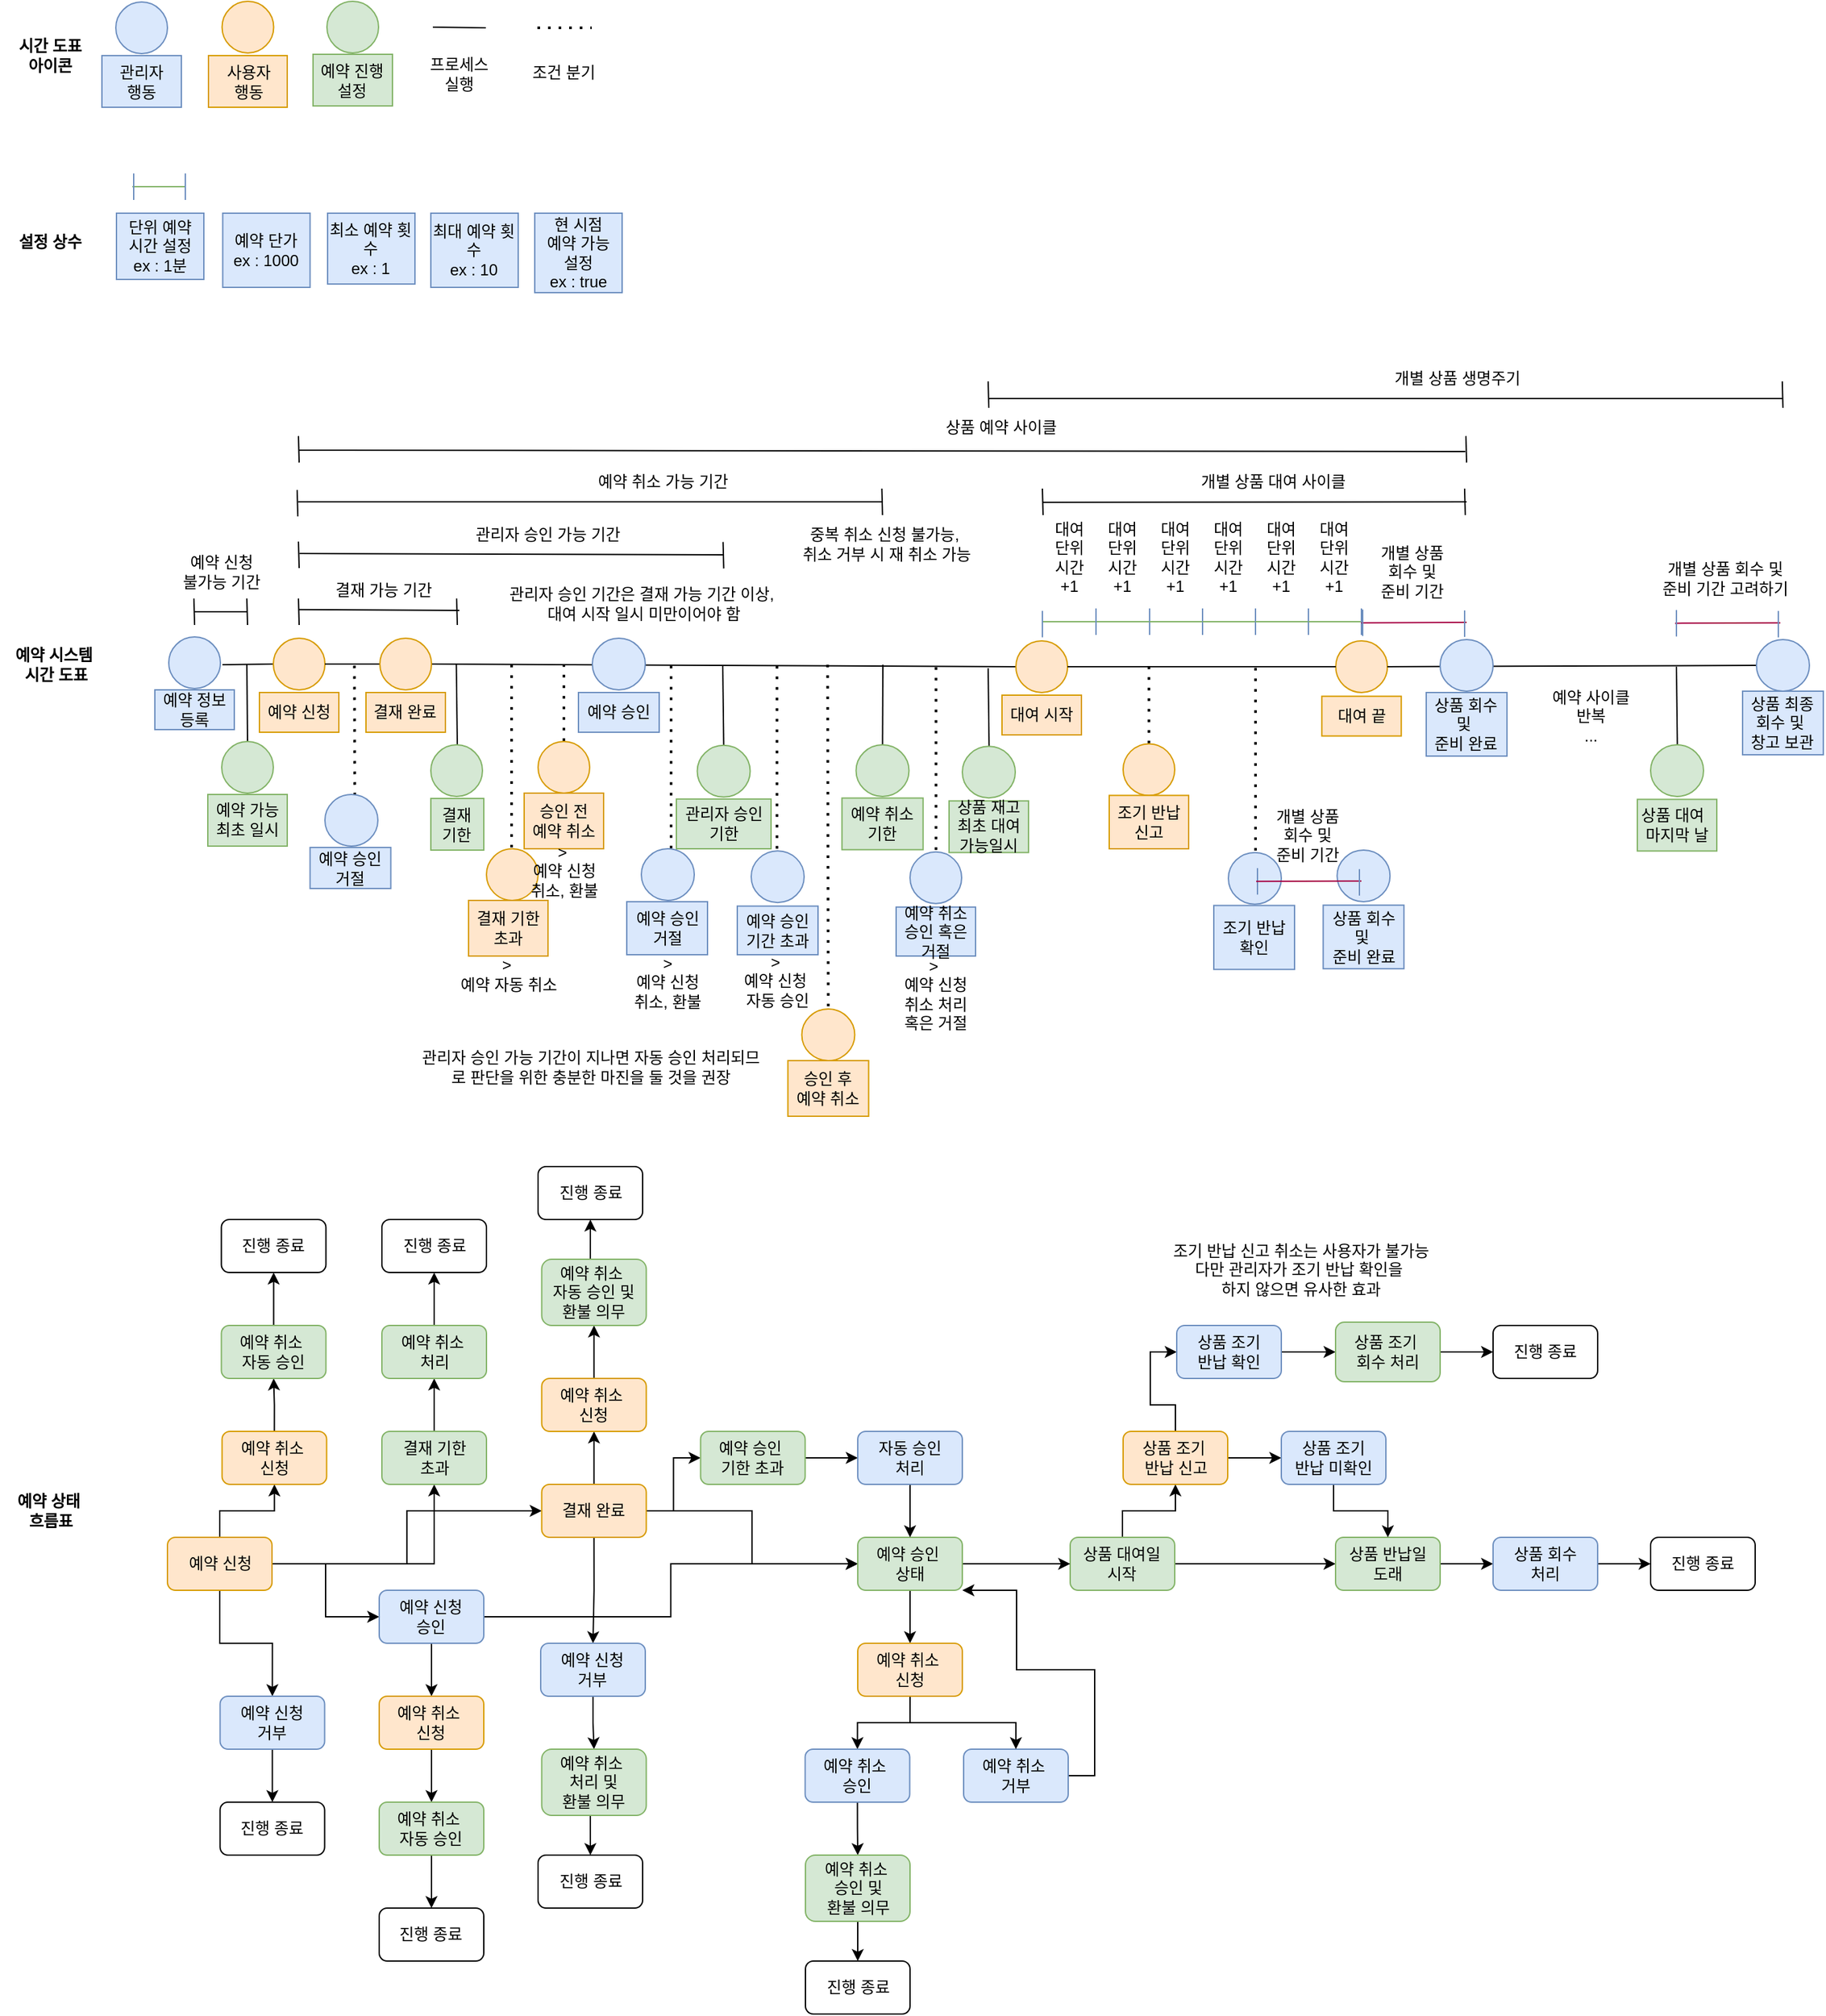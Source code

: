 <mxfile version="25.0.3">
  <diagram name="페이지-1" id="gPcE3TySeQDTiM629QRJ">
    <mxGraphModel dx="2261" dy="738" grid="1" gridSize="10" guides="1" tooltips="1" connect="1" arrows="1" fold="1" page="1" pageScale="1" pageWidth="827" pageHeight="1169" math="0" shadow="0">
      <root>
        <mxCell id="0" />
        <mxCell id="1" parent="0" />
        <mxCell id="xE-0E0xbso1i-USyUR9E-60" value="" style="endArrow=none;html=1;rounded=0;exitX=1;exitY=0.5;exitDx=0;exitDy=0;entryX=0;entryY=0.5;entryDx=0;entryDy=0;" parent="1" target="xE-0E0xbso1i-USyUR9E-59" edge="1">
          <mxGeometry width="50" height="50" relative="1" as="geometry">
            <mxPoint x="-639" y="501" as="sourcePoint" />
            <mxPoint x="-240" y="501" as="targetPoint" />
          </mxGeometry>
        </mxCell>
        <mxCell id="xE-0E0xbso1i-USyUR9E-59" value="" style="ellipse;whiteSpace=wrap;html=1;aspect=fixed;fillColor=#ffe6cc;strokeColor=#d79b00;" parent="1" vertex="1">
          <mxGeometry x="-600.5" y="481" width="38.99" height="38.99" as="geometry" />
        </mxCell>
        <mxCell id="xE-0E0xbso1i-USyUR9E-61" value="&lt;div&gt;예약 신청&lt;/div&gt;" style="text;html=1;align=center;verticalAlign=middle;whiteSpace=wrap;rounded=0;fillColor=#ffe6cc;strokeColor=#d79b00;" parent="1" vertex="1">
          <mxGeometry x="-611.01" y="521.99" width="60" height="30" as="geometry" />
        </mxCell>
        <mxCell id="xE-0E0xbso1i-USyUR9E-127" value="" style="endArrow=none;html=1;rounded=0;entryX=0;entryY=0.5;entryDx=0;entryDy=0;exitX=1;exitY=0.5;exitDx=0;exitDy=0;" parent="1" source="5PIh_hH5cSEIUdFjAiik-25" edge="1" target="5PIh_hH5cSEIUdFjAiik-131">
          <mxGeometry width="50" height="50" relative="1" as="geometry">
            <mxPoint x="-380" y="499" as="sourcePoint" />
            <mxPoint x="120" y="501" as="targetPoint" />
          </mxGeometry>
        </mxCell>
        <mxCell id="xE-0E0xbso1i-USyUR9E-169" value="" style="endArrow=none;html=1;rounded=0;entryX=0.5;entryY=0;entryDx=0;entryDy=0;" parent="1" edge="1">
          <mxGeometry width="50" height="50" relative="1" as="geometry">
            <mxPoint x="-462.25" y="500.81" as="sourcePoint" />
            <mxPoint x="-461.505" y="562.51" as="targetPoint" />
          </mxGeometry>
        </mxCell>
        <mxCell id="GTeaKRhfFTWHFanGibks-2" value="예약 시스템&amp;nbsp;&lt;div&gt;시간 도표&lt;/div&gt;" style="text;html=1;align=center;verticalAlign=middle;whiteSpace=wrap;rounded=0;fontStyle=1" parent="1" vertex="1">
          <mxGeometry x="-799" y="485.5" width="69" height="30" as="geometry" />
        </mxCell>
        <mxCell id="5PIh_hH5cSEIUdFjAiik-3" value="" style="ellipse;whiteSpace=wrap;html=1;aspect=fixed;fillColor=#dae8fc;strokeColor=#6c8ebf;" parent="1" vertex="1">
          <mxGeometry x="-719.49" y="0.51" width="38.99" height="38.99" as="geometry" />
        </mxCell>
        <mxCell id="5PIh_hH5cSEIUdFjAiik-4" value="관리자&lt;div&gt;행동&lt;/div&gt;" style="text;html=1;align=center;verticalAlign=middle;whiteSpace=wrap;rounded=0;fillColor=#dae8fc;strokeColor=#6c8ebf;" parent="1" vertex="1">
          <mxGeometry x="-730" y="41" width="60" height="39" as="geometry" />
        </mxCell>
        <mxCell id="5PIh_hH5cSEIUdFjAiik-5" value="" style="ellipse;whiteSpace=wrap;html=1;aspect=fixed;fillColor=#ffe6cc;strokeColor=#d79b00;" parent="1" vertex="1">
          <mxGeometry x="-639.24" width="38.99" height="38.99" as="geometry" />
        </mxCell>
        <mxCell id="5PIh_hH5cSEIUdFjAiik-6" value="사용자&lt;div&gt;행동&lt;/div&gt;" style="text;html=1;align=center;verticalAlign=middle;whiteSpace=wrap;rounded=0;fillColor=#ffe6cc;strokeColor=#d79b00;" parent="1" vertex="1">
          <mxGeometry x="-649.5" y="41" width="59.5" height="39" as="geometry" />
        </mxCell>
        <mxCell id="5PIh_hH5cSEIUdFjAiik-7" value="" style="endArrow=none;html=1;rounded=0;fillColor=#d5e8d4;strokeColor=#82b366;" parent="1" edge="1">
          <mxGeometry width="50" height="50" relative="1" as="geometry">
            <mxPoint x="-707" y="140" as="sourcePoint" />
            <mxPoint x="-667" y="140" as="targetPoint" />
          </mxGeometry>
        </mxCell>
        <mxCell id="5PIh_hH5cSEIUdFjAiik-8" value="단위 예약&lt;div&gt;시간 설정&lt;div&gt;ex : 1분&lt;/div&gt;&lt;/div&gt;" style="text;html=1;align=center;verticalAlign=middle;whiteSpace=wrap;rounded=0;fillColor=#dae8fc;strokeColor=#6c8ebf;" parent="1" vertex="1">
          <mxGeometry x="-719" y="160" width="66" height="50" as="geometry" />
        </mxCell>
        <mxCell id="5PIh_hH5cSEIUdFjAiik-9" value="" style="endArrow=none;html=1;rounded=0;fillColor=#dae8fc;strokeColor=#6c8ebf;" parent="1" edge="1">
          <mxGeometry width="50" height="50" relative="1" as="geometry">
            <mxPoint x="-667" y="150" as="sourcePoint" />
            <mxPoint x="-667" y="130" as="targetPoint" />
          </mxGeometry>
        </mxCell>
        <mxCell id="5PIh_hH5cSEIUdFjAiik-11" value="" style="endArrow=none;html=1;rounded=0;fillColor=#dae8fc;strokeColor=#6c8ebf;" parent="1" edge="1">
          <mxGeometry width="50" height="50" relative="1" as="geometry">
            <mxPoint x="-706" y="150" as="sourcePoint" />
            <mxPoint x="-706" y="130" as="targetPoint" />
          </mxGeometry>
        </mxCell>
        <mxCell id="5PIh_hH5cSEIUdFjAiik-12" value="최소 예약 횟수&lt;br&gt;&lt;div&gt;ex : 1&lt;/div&gt;" style="text;html=1;align=center;verticalAlign=middle;whiteSpace=wrap;rounded=0;fillColor=#dae8fc;strokeColor=#6c8ebf;" parent="1" vertex="1">
          <mxGeometry x="-559.51" y="160" width="66" height="53.5" as="geometry" />
        </mxCell>
        <mxCell id="5PIh_hH5cSEIUdFjAiik-13" value="최대 예약 횟수&lt;br&gt;&lt;div&gt;ex : 10&lt;/div&gt;" style="text;html=1;align=center;verticalAlign=middle;whiteSpace=wrap;rounded=0;fillColor=#dae8fc;strokeColor=#6c8ebf;" parent="1" vertex="1">
          <mxGeometry x="-481.51" y="160" width="66" height="56" as="geometry" />
        </mxCell>
        <mxCell id="5PIh_hH5cSEIUdFjAiik-14" value="시간 도표 아이콘" style="text;html=1;align=center;verticalAlign=middle;whiteSpace=wrap;rounded=0;fontStyle=1" parent="1" vertex="1">
          <mxGeometry x="-799" y="26" width="60" height="30" as="geometry" />
        </mxCell>
        <mxCell id="5PIh_hH5cSEIUdFjAiik-15" value="설정 상수" style="text;html=1;align=center;verticalAlign=middle;whiteSpace=wrap;rounded=0;fontStyle=1" parent="1" vertex="1">
          <mxGeometry x="-799" y="167" width="60" height="30" as="geometry" />
        </mxCell>
        <mxCell id="5PIh_hH5cSEIUdFjAiik-16" value="예약 단가&lt;div&gt;ex : 1000&lt;/div&gt;" style="text;html=1;align=center;verticalAlign=middle;whiteSpace=wrap;rounded=0;fillColor=#dae8fc;strokeColor=#6c8ebf;" parent="1" vertex="1">
          <mxGeometry x="-638.75" y="160" width="66" height="56" as="geometry" />
        </mxCell>
        <mxCell id="5PIh_hH5cSEIUdFjAiik-21" value="&lt;div&gt;현 시점&lt;/div&gt;&lt;div&gt;예약 가능&lt;/div&gt;&lt;div&gt;설정&lt;/div&gt;&lt;div&gt;ex : true&lt;/div&gt;" style="text;html=1;align=center;verticalAlign=middle;whiteSpace=wrap;rounded=0;fillColor=#dae8fc;strokeColor=#6c8ebf;" parent="1" vertex="1">
          <mxGeometry x="-403" y="160" width="66" height="59.99" as="geometry" />
        </mxCell>
        <mxCell id="5PIh_hH5cSEIUdFjAiik-26" value="" style="endArrow=none;html=1;rounded=0;exitX=1;exitY=0.5;exitDx=0;exitDy=0;entryX=0;entryY=0.5;entryDx=0;entryDy=0;" parent="1" source="xE-0E0xbso1i-USyUR9E-59" target="5PIh_hH5cSEIUdFjAiik-25" edge="1">
          <mxGeometry width="50" height="50" relative="1" as="geometry">
            <mxPoint x="-441.51" y="499.99" as="sourcePoint" />
            <mxPoint x="-128.51" y="498.99" as="targetPoint" />
          </mxGeometry>
        </mxCell>
        <mxCell id="5PIh_hH5cSEIUdFjAiik-25" value="" style="ellipse;whiteSpace=wrap;html=1;aspect=fixed;fillColor=#ffe6cc;strokeColor=#d79b00;" parent="1" vertex="1">
          <mxGeometry x="-520" y="481" width="38.99" height="38.99" as="geometry" />
        </mxCell>
        <mxCell id="5PIh_hH5cSEIUdFjAiik-27" value="결재 완료" style="text;html=1;align=center;verticalAlign=middle;whiteSpace=wrap;rounded=0;fillColor=#ffe6cc;strokeColor=#d79b00;" parent="1" vertex="1">
          <mxGeometry x="-530.51" y="522" width="60" height="30" as="geometry" />
        </mxCell>
        <mxCell id="5PIh_hH5cSEIUdFjAiik-28" value="" style="endArrow=none;html=1;rounded=0;exitX=0.5;exitY=0;exitDx=0;exitDy=0;" parent="1" source="5PIh_hH5cSEIUdFjAiik-56" edge="1">
          <mxGeometry width="50" height="50" relative="1" as="geometry">
            <mxPoint x="-619.995" y="561.02" as="sourcePoint" />
            <mxPoint x="-620.49" y="501.01" as="targetPoint" />
          </mxGeometry>
        </mxCell>
        <mxCell id="5PIh_hH5cSEIUdFjAiik-31" value="" style="ellipse;whiteSpace=wrap;html=1;aspect=fixed;fillColor=#d5e8d4;strokeColor=#82b366;" parent="1" vertex="1">
          <mxGeometry x="-481.51" y="561.51" width="38.99" height="38.99" as="geometry" />
        </mxCell>
        <mxCell id="5PIh_hH5cSEIUdFjAiik-32" value="결재&lt;div&gt;기한&lt;/div&gt;" style="text;html=1;align=center;verticalAlign=middle;whiteSpace=wrap;rounded=0;fillColor=#d5e8d4;strokeColor=#82b366;" parent="1" vertex="1">
          <mxGeometry x="-481.51" y="602.01" width="40" height="39" as="geometry" />
        </mxCell>
        <mxCell id="5PIh_hH5cSEIUdFjAiik-35" value="예약 정보&lt;div&gt;등록&lt;/div&gt;" style="text;html=1;align=center;verticalAlign=middle;whiteSpace=wrap;rounded=0;fillColor=#dae8fc;strokeColor=#6c8ebf;" parent="1" vertex="1">
          <mxGeometry x="-690" y="519.99" width="60" height="30" as="geometry" />
        </mxCell>
        <mxCell id="5PIh_hH5cSEIUdFjAiik-36" value="" style="ellipse;whiteSpace=wrap;html=1;aspect=fixed;fillColor=#dae8fc;strokeColor=#6c8ebf;" parent="1" vertex="1">
          <mxGeometry x="-679.49" y="480" width="38.99" height="38.99" as="geometry" />
        </mxCell>
        <mxCell id="5PIh_hH5cSEIUdFjAiik-45" value="" style="endArrow=none;html=1;rounded=0;" parent="1" edge="1">
          <mxGeometry width="50" height="50" relative="1" as="geometry">
            <mxPoint x="-660" y="471" as="sourcePoint" />
            <mxPoint x="-660.5" y="451" as="targetPoint" />
          </mxGeometry>
        </mxCell>
        <mxCell id="5PIh_hH5cSEIUdFjAiik-46" value="" style="endArrow=none;html=1;rounded=0;" parent="1" edge="1">
          <mxGeometry width="50" height="50" relative="1" as="geometry">
            <mxPoint x="-620" y="471" as="sourcePoint" />
            <mxPoint x="-620.5" y="451" as="targetPoint" />
          </mxGeometry>
        </mxCell>
        <mxCell id="5PIh_hH5cSEIUdFjAiik-47" value="" style="endArrow=none;html=1;rounded=0;" parent="1" edge="1">
          <mxGeometry width="50" height="50" relative="1" as="geometry">
            <mxPoint x="-660" y="461" as="sourcePoint" />
            <mxPoint x="-620" y="461" as="targetPoint" />
          </mxGeometry>
        </mxCell>
        <mxCell id="5PIh_hH5cSEIUdFjAiik-48" value="예약 신청&lt;div&gt;불가능 기간&lt;/div&gt;" style="text;html=1;align=center;verticalAlign=middle;whiteSpace=wrap;rounded=0;" parent="1" vertex="1">
          <mxGeometry x="-675" y="415.69" width="70.5" height="30" as="geometry" />
        </mxCell>
        <mxCell id="5PIh_hH5cSEIUdFjAiik-54" value="" style="ellipse;whiteSpace=wrap;html=1;aspect=fixed;fillColor=#d5e8d4;strokeColor=#82b366;" parent="1" vertex="1">
          <mxGeometry x="-560" width="38.99" height="38.99" as="geometry" />
        </mxCell>
        <mxCell id="5PIh_hH5cSEIUdFjAiik-55" value="예약 진행 설정" style="text;html=1;align=center;verticalAlign=middle;whiteSpace=wrap;rounded=0;fillColor=#d5e8d4;strokeColor=#82b366;" parent="1" vertex="1">
          <mxGeometry x="-570.51" y="40" width="60" height="39" as="geometry" />
        </mxCell>
        <mxCell id="5PIh_hH5cSEIUdFjAiik-56" value="" style="ellipse;whiteSpace=wrap;html=1;aspect=fixed;fillColor=#d5e8d4;strokeColor=#82b366;" parent="1" vertex="1">
          <mxGeometry x="-639.49" y="558.99" width="38.99" height="38.99" as="geometry" />
        </mxCell>
        <mxCell id="5PIh_hH5cSEIUdFjAiik-57" value="예약 가능&lt;div&gt;최초 일시&lt;/div&gt;" style="text;html=1;align=center;verticalAlign=middle;whiteSpace=wrap;rounded=0;fillColor=#d5e8d4;strokeColor=#82b366;" parent="1" vertex="1">
          <mxGeometry x="-650" y="598.99" width="60" height="39" as="geometry" />
        </mxCell>
        <mxCell id="5PIh_hH5cSEIUdFjAiik-58" value="" style="endArrow=none;html=1;rounded=0;" parent="1" edge="1">
          <mxGeometry width="50" height="50" relative="1" as="geometry">
            <mxPoint x="-581.01" y="471" as="sourcePoint" />
            <mxPoint x="-581.51" y="451" as="targetPoint" />
          </mxGeometry>
        </mxCell>
        <mxCell id="5PIh_hH5cSEIUdFjAiik-59" value="" style="endArrow=none;html=1;rounded=0;" parent="1" edge="1">
          <mxGeometry width="50" height="50" relative="1" as="geometry">
            <mxPoint x="-461.51" y="471" as="sourcePoint" />
            <mxPoint x="-462.01" y="451" as="targetPoint" />
          </mxGeometry>
        </mxCell>
        <mxCell id="5PIh_hH5cSEIUdFjAiik-60" value="" style="endArrow=none;html=1;rounded=0;" parent="1" edge="1">
          <mxGeometry width="50" height="50" relative="1" as="geometry">
            <mxPoint x="-581.51" y="459.32" as="sourcePoint" />
            <mxPoint x="-460" y="460" as="targetPoint" />
          </mxGeometry>
        </mxCell>
        <mxCell id="5PIh_hH5cSEIUdFjAiik-61" value="결재 가능 기간" style="text;html=1;align=center;verticalAlign=middle;whiteSpace=wrap;rounded=0;" parent="1" vertex="1">
          <mxGeometry x="-561.51" y="429.69" width="90" height="30" as="geometry" />
        </mxCell>
        <mxCell id="5PIh_hH5cSEIUdFjAiik-62" value="" style="endArrow=none;dashed=1;html=1;dashPattern=1 3;strokeWidth=2;rounded=0;" parent="1" edge="1">
          <mxGeometry width="50" height="50" relative="1" as="geometry">
            <mxPoint x="-420.49" y="501.01" as="sourcePoint" />
            <mxPoint x="-420.49" y="641.01" as="targetPoint" />
          </mxGeometry>
        </mxCell>
        <mxCell id="5PIh_hH5cSEIUdFjAiik-63" value="" style="ellipse;whiteSpace=wrap;html=1;aspect=fixed;fillColor=#ffe6cc;strokeColor=#d79b00;" parent="1" vertex="1">
          <mxGeometry x="-439.49" y="640.02" width="38.99" height="38.99" as="geometry" />
        </mxCell>
        <mxCell id="5PIh_hH5cSEIUdFjAiik-64" value="결재 기한&lt;div&gt;초과&lt;/div&gt;" style="text;html=1;align=center;verticalAlign=middle;whiteSpace=wrap;rounded=0;fillColor=#ffe6cc;strokeColor=#d79b00;" parent="1" vertex="1">
          <mxGeometry x="-453" y="679.01" width="60" height="42" as="geometry" />
        </mxCell>
        <mxCell id="5PIh_hH5cSEIUdFjAiik-65" value="&amp;gt;&amp;nbsp;&lt;div&gt;예약 자동 취소&lt;/div&gt;" style="text;html=1;align=center;verticalAlign=middle;whiteSpace=wrap;rounded=0;" parent="1" vertex="1">
          <mxGeometry x="-463.5" y="721" width="81" height="28.48" as="geometry" />
        </mxCell>
        <mxCell id="5PIh_hH5cSEIUdFjAiik-70" value="" style="endArrow=none;html=1;rounded=0;" parent="1" edge="1">
          <mxGeometry width="50" height="50" relative="1" as="geometry">
            <mxPoint x="-480" y="19.51" as="sourcePoint" />
            <mxPoint x="-440" y="20" as="targetPoint" />
          </mxGeometry>
        </mxCell>
        <mxCell id="5PIh_hH5cSEIUdFjAiik-71" value="프로세스&lt;div&gt;실행&lt;/div&gt;" style="text;html=1;align=center;verticalAlign=middle;whiteSpace=wrap;rounded=0;" parent="1" vertex="1">
          <mxGeometry x="-490" y="39.5" width="60" height="30" as="geometry" />
        </mxCell>
        <mxCell id="5PIh_hH5cSEIUdFjAiik-72" value="" style="endArrow=none;dashed=1;html=1;dashPattern=1 3;strokeWidth=2;rounded=0;" parent="1" edge="1">
          <mxGeometry width="50" height="50" relative="1" as="geometry">
            <mxPoint x="-401" y="20" as="sourcePoint" />
            <mxPoint x="-360" y="20" as="targetPoint" />
          </mxGeometry>
        </mxCell>
        <mxCell id="5PIh_hH5cSEIUdFjAiik-73" value="조건 분기" style="text;html=1;align=center;verticalAlign=middle;whiteSpace=wrap;rounded=0;" parent="1" vertex="1">
          <mxGeometry x="-411" y="38.99" width="60" height="30" as="geometry" />
        </mxCell>
        <mxCell id="5PIh_hH5cSEIUdFjAiik-74" value="" style="endArrow=none;html=1;rounded=0;entryX=0.5;entryY=0;entryDx=0;entryDy=0;" parent="1" edge="1">
          <mxGeometry width="50" height="50" relative="1" as="geometry">
            <mxPoint x="-260.98" y="501.23" as="sourcePoint" />
            <mxPoint x="-260.235" y="562.93" as="targetPoint" />
          </mxGeometry>
        </mxCell>
        <mxCell id="5PIh_hH5cSEIUdFjAiik-75" value="" style="ellipse;whiteSpace=wrap;html=1;aspect=fixed;fillColor=#d5e8d4;strokeColor=#82b366;" parent="1" vertex="1">
          <mxGeometry x="-280.24" y="561.93" width="39.99" height="38.99" as="geometry" />
        </mxCell>
        <mxCell id="5PIh_hH5cSEIUdFjAiik-76" value="관리자 승인&lt;div&gt;기한&lt;/div&gt;" style="text;html=1;align=center;verticalAlign=middle;whiteSpace=wrap;rounded=0;fillColor=#d5e8d4;strokeColor=#82b366;" parent="1" vertex="1">
          <mxGeometry x="-296" y="602.43" width="71.51" height="37.57" as="geometry" />
        </mxCell>
        <mxCell id="5PIh_hH5cSEIUdFjAiik-78" value="예약 승인" style="text;html=1;align=center;verticalAlign=middle;whiteSpace=wrap;rounded=0;fillColor=#dae8fc;strokeColor=#6c8ebf;" parent="1" vertex="1">
          <mxGeometry x="-370" y="521.99" width="61" height="30" as="geometry" />
        </mxCell>
        <mxCell id="5PIh_hH5cSEIUdFjAiik-79" value="" style="ellipse;whiteSpace=wrap;html=1;aspect=fixed;fillColor=#dae8fc;strokeColor=#6c8ebf;" parent="1" vertex="1">
          <mxGeometry x="-359.5" y="481" width="39.99" height="38.99" as="geometry" />
        </mxCell>
        <mxCell id="5PIh_hH5cSEIUdFjAiik-80" value="" style="endArrow=none;html=1;rounded=0;" parent="1" edge="1">
          <mxGeometry width="50" height="50" relative="1" as="geometry">
            <mxPoint x="-580.75" y="417" as="sourcePoint" />
            <mxPoint x="-260" y="418" as="targetPoint" />
          </mxGeometry>
        </mxCell>
        <mxCell id="5PIh_hH5cSEIUdFjAiik-81" value="" style="endArrow=none;html=1;rounded=0;" parent="1" edge="1">
          <mxGeometry width="50" height="50" relative="1" as="geometry">
            <mxPoint x="-581.01" y="428" as="sourcePoint" />
            <mxPoint x="-581.51" y="408" as="targetPoint" />
          </mxGeometry>
        </mxCell>
        <mxCell id="5PIh_hH5cSEIUdFjAiik-82" value="" style="endArrow=none;html=1;rounded=0;" parent="1" edge="1">
          <mxGeometry width="50" height="50" relative="1" as="geometry">
            <mxPoint x="-260.24" y="428.32" as="sourcePoint" />
            <mxPoint x="-260.74" y="408.32" as="targetPoint" />
          </mxGeometry>
        </mxCell>
        <mxCell id="5PIh_hH5cSEIUdFjAiik-83" value="관리자 승인 가능 기간" style="text;html=1;align=center;verticalAlign=middle;whiteSpace=wrap;rounded=0;" parent="1" vertex="1">
          <mxGeometry x="-453" y="388" width="119.51" height="30" as="geometry" />
        </mxCell>
        <mxCell id="5PIh_hH5cSEIUdFjAiik-84" value="" style="endArrow=none;dashed=1;html=1;dashPattern=1 3;strokeWidth=2;rounded=0;" parent="1" edge="1">
          <mxGeometry width="50" height="50" relative="1" as="geometry">
            <mxPoint x="-220" y="501.88" as="sourcePoint" />
            <mxPoint x="-220" y="641.88" as="targetPoint" />
          </mxGeometry>
        </mxCell>
        <mxCell id="5PIh_hH5cSEIUdFjAiik-85" value="예약 승인&lt;div&gt;기간 초과&lt;/div&gt;" style="text;html=1;align=center;verticalAlign=middle;whiteSpace=wrap;rounded=0;fillColor=#dae8fc;strokeColor=#6c8ebf;" parent="1" vertex="1">
          <mxGeometry x="-250" y="683.29" width="61" height="36.71" as="geometry" />
        </mxCell>
        <mxCell id="5PIh_hH5cSEIUdFjAiik-86" value="" style="ellipse;whiteSpace=wrap;html=1;aspect=fixed;fillColor=#dae8fc;strokeColor=#6c8ebf;" parent="1" vertex="1">
          <mxGeometry x="-239.49" y="641.6" width="39.99" height="38.99" as="geometry" />
        </mxCell>
        <mxCell id="5PIh_hH5cSEIUdFjAiik-87" value="&amp;gt;&amp;nbsp;&lt;div&gt;예약 신청&amp;nbsp;&lt;/div&gt;&lt;div&gt;자동&amp;nbsp;&lt;span style=&quot;background-color: initial;&quot;&gt;승인&lt;/span&gt;&lt;/div&gt;" style="text;html=1;align=center;verticalAlign=middle;whiteSpace=wrap;rounded=0;" parent="1" vertex="1">
          <mxGeometry x="-264" y="720" width="89" height="39" as="geometry" />
        </mxCell>
        <mxCell id="5PIh_hH5cSEIUdFjAiik-88" value="" style="endArrow=none;dashed=1;html=1;dashPattern=1 3;strokeWidth=2;rounded=0;" parent="1" edge="1">
          <mxGeometry width="50" height="50" relative="1" as="geometry">
            <mxPoint x="-300" y="501.69" as="sourcePoint" />
            <mxPoint x="-300" y="641.69" as="targetPoint" />
          </mxGeometry>
        </mxCell>
        <mxCell id="5PIh_hH5cSEIUdFjAiik-89" value="" style="ellipse;whiteSpace=wrap;html=1;aspect=fixed;fillColor=#dae8fc;strokeColor=#6c8ebf;" parent="1" vertex="1">
          <mxGeometry x="-322.48" y="640" width="39.99" height="38.99" as="geometry" />
        </mxCell>
        <mxCell id="5PIh_hH5cSEIUdFjAiik-90" value="예약 승인&lt;div&gt;거절&lt;/div&gt;" style="text;html=1;align=center;verticalAlign=middle;whiteSpace=wrap;rounded=0;fillColor=#dae8fc;strokeColor=#6c8ebf;" parent="1" vertex="1">
          <mxGeometry x="-333.49" y="679.98" width="61" height="40.02" as="geometry" />
        </mxCell>
        <mxCell id="5PIh_hH5cSEIUdFjAiik-91" value="&amp;gt;&lt;div&gt;예약 신청&lt;/div&gt;&lt;div&gt;취소,&amp;nbsp;&lt;span style=&quot;background-color: initial;&quot;&gt;환불&lt;/span&gt;&lt;/div&gt;" style="text;html=1;align=center;verticalAlign=middle;whiteSpace=wrap;rounded=0;" parent="1" vertex="1">
          <mxGeometry x="-332.99" y="721.01" width="61" height="39" as="geometry" />
        </mxCell>
        <mxCell id="5PIh_hH5cSEIUdFjAiik-95" value="" style="endArrow=none;html=1;rounded=0;entryX=0.5;entryY=0;entryDx=0;entryDy=0;" parent="1" edge="1" target="5PIh_hH5cSEIUdFjAiik-96">
          <mxGeometry width="50" height="50" relative="1" as="geometry">
            <mxPoint x="-140" y="500.94" as="sourcePoint" />
            <mxPoint x="-139.255" y="562.64" as="targetPoint" />
          </mxGeometry>
        </mxCell>
        <mxCell id="5PIh_hH5cSEIUdFjAiik-96" value="" style="ellipse;whiteSpace=wrap;html=1;aspect=fixed;fillColor=#d5e8d4;strokeColor=#82b366;" parent="1" vertex="1">
          <mxGeometry x="-160.26" y="561.51" width="39.99" height="38.99" as="geometry" />
        </mxCell>
        <mxCell id="5PIh_hH5cSEIUdFjAiik-97" value="예약&amp;nbsp;&lt;span style=&quot;background-color: initial;&quot;&gt;취소&lt;/span&gt;&lt;div&gt;기한&lt;/div&gt;" style="text;html=1;align=center;verticalAlign=middle;whiteSpace=wrap;rounded=0;fillColor=#d5e8d4;strokeColor=#82b366;" parent="1" vertex="1">
          <mxGeometry x="-170.9" y="601.71" width="61.26" height="39" as="geometry" />
        </mxCell>
        <mxCell id="5PIh_hH5cSEIUdFjAiik-98" value="" style="endArrow=none;dashed=1;html=1;dashPattern=1 3;strokeWidth=2;rounded=0;entryX=0.5;entryY=0;entryDx=0;entryDy=0;" parent="1" edge="1" target="5PIh_hH5cSEIUdFjAiik-99">
          <mxGeometry width="50" height="50" relative="1" as="geometry">
            <mxPoint x="-181.76" y="501" as="sourcePoint" />
            <mxPoint x="-181.76" y="540" as="targetPoint" />
          </mxGeometry>
        </mxCell>
        <mxCell id="5PIh_hH5cSEIUdFjAiik-99" value="" style="ellipse;whiteSpace=wrap;html=1;aspect=fixed;fillColor=#ffe6cc;strokeColor=#d79b00;" parent="1" vertex="1">
          <mxGeometry x="-201.25" y="761.01" width="39.99" height="38.99" as="geometry" />
        </mxCell>
        <mxCell id="5PIh_hH5cSEIUdFjAiik-100" value="&lt;div&gt;승인 후&lt;/div&gt;예약 취소" style="text;html=1;align=center;verticalAlign=middle;whiteSpace=wrap;rounded=0;fillColor=#ffe6cc;strokeColor=#d79b00;" parent="1" vertex="1">
          <mxGeometry x="-211.76" y="800" width="61" height="42" as="geometry" />
        </mxCell>
        <mxCell id="5PIh_hH5cSEIUdFjAiik-101" value="" style="endArrow=none;dashed=1;html=1;dashPattern=1 3;strokeWidth=2;rounded=0;" parent="1" edge="1">
          <mxGeometry width="50" height="50" relative="1" as="geometry">
            <mxPoint x="-381" y="500.6" as="sourcePoint" />
            <mxPoint x="-381" y="561" as="targetPoint" />
          </mxGeometry>
        </mxCell>
        <mxCell id="5PIh_hH5cSEIUdFjAiik-102" value="" style="ellipse;whiteSpace=wrap;html=1;aspect=fixed;fillColor=#ffe6cc;strokeColor=#d79b00;" parent="1" vertex="1">
          <mxGeometry x="-400.49" y="558.99" width="38.99" height="38.99" as="geometry" />
        </mxCell>
        <mxCell id="5PIh_hH5cSEIUdFjAiik-103" value="승인 전&lt;div&gt;예약 취소&lt;/div&gt;" style="text;html=1;align=center;verticalAlign=middle;whiteSpace=wrap;rounded=0;fillColor=#ffe6cc;strokeColor=#d79b00;" parent="1" vertex="1">
          <mxGeometry x="-411" y="597.98" width="60" height="42" as="geometry" />
        </mxCell>
        <mxCell id="5PIh_hH5cSEIUdFjAiik-104" value="&amp;gt;&amp;nbsp;&lt;div&gt;예약 신청&lt;/div&gt;&lt;div&gt;취소,&amp;nbsp;&lt;span style=&quot;background-color: initial;&quot;&gt;환불&lt;/span&gt;&lt;/div&gt;" style="text;html=1;align=center;verticalAlign=middle;whiteSpace=wrap;rounded=0;" parent="1" vertex="1">
          <mxGeometry x="-421.5" y="637.99" width="81" height="39" as="geometry" />
        </mxCell>
        <mxCell id="5PIh_hH5cSEIUdFjAiik-111" value="" style="endArrow=none;dashed=1;html=1;dashPattern=1 3;strokeWidth=2;rounded=0;" parent="1" edge="1">
          <mxGeometry width="50" height="50" relative="1" as="geometry">
            <mxPoint x="-99.85" y="502.83" as="sourcePoint" />
            <mxPoint x="-99.85" y="642.83" as="targetPoint" />
          </mxGeometry>
        </mxCell>
        <mxCell id="5PIh_hH5cSEIUdFjAiik-112" value="예약 취소 승인 혹은 거절" style="text;html=1;align=center;verticalAlign=middle;whiteSpace=wrap;rounded=0;fillColor=#dae8fc;strokeColor=#6c8ebf;" parent="1" vertex="1">
          <mxGeometry x="-130" y="684.06" width="60" height="36.94" as="geometry" />
        </mxCell>
        <mxCell id="5PIh_hH5cSEIUdFjAiik-113" value="" style="ellipse;whiteSpace=wrap;html=1;aspect=fixed;fillColor=#dae8fc;strokeColor=#6c8ebf;" parent="1" vertex="1">
          <mxGeometry x="-119.49" y="642.37" width="38.99" height="38.99" as="geometry" />
        </mxCell>
        <mxCell id="5PIh_hH5cSEIUdFjAiik-114" value="&amp;gt;&amp;nbsp;&lt;div&gt;예약 신청&lt;/div&gt;&lt;div&gt;취소 처리 혹은 거절&lt;/div&gt;" style="text;html=1;align=center;verticalAlign=middle;whiteSpace=wrap;rounded=0;" parent="1" vertex="1">
          <mxGeometry x="-130" y="730.51" width="60" height="39" as="geometry" />
        </mxCell>
        <mxCell id="5PIh_hH5cSEIUdFjAiik-119" value="" style="endArrow=none;html=1;rounded=0;" parent="1" edge="1">
          <mxGeometry width="50" height="50" relative="1" as="geometry">
            <mxPoint x="-581.75" y="378" as="sourcePoint" />
            <mxPoint x="-140" y="378" as="targetPoint" />
          </mxGeometry>
        </mxCell>
        <mxCell id="5PIh_hH5cSEIUdFjAiik-120" value="" style="endArrow=none;html=1;rounded=0;" parent="1" edge="1">
          <mxGeometry width="50" height="50" relative="1" as="geometry">
            <mxPoint x="-582.01" y="389" as="sourcePoint" />
            <mxPoint x="-582.51" y="369" as="targetPoint" />
          </mxGeometry>
        </mxCell>
        <mxCell id="5PIh_hH5cSEIUdFjAiik-121" value="" style="endArrow=none;html=1;rounded=0;" parent="1" edge="1">
          <mxGeometry width="50" height="50" relative="1" as="geometry">
            <mxPoint x="-140.27" y="388" as="sourcePoint" />
            <mxPoint x="-140.77" y="368" as="targetPoint" />
          </mxGeometry>
        </mxCell>
        <mxCell id="5PIh_hH5cSEIUdFjAiik-122" value="예약 취소 가능 기간" style="text;html=1;align=center;verticalAlign=middle;whiteSpace=wrap;rounded=0;" parent="1" vertex="1">
          <mxGeometry x="-361.5" y="348.32" width="110.02" height="30" as="geometry" />
        </mxCell>
        <mxCell id="5PIh_hH5cSEIUdFjAiik-128" value="" style="endArrow=none;html=1;rounded=0;entryX=0.5;entryY=0;entryDx=0;entryDy=0;" parent="1" edge="1">
          <mxGeometry width="50" height="50" relative="1" as="geometry">
            <mxPoint x="-60.48" y="503.65" as="sourcePoint" />
            <mxPoint x="-59.735" y="565.35" as="targetPoint" />
          </mxGeometry>
        </mxCell>
        <mxCell id="5PIh_hH5cSEIUdFjAiik-129" value="" style="ellipse;whiteSpace=wrap;html=1;aspect=fixed;fillColor=#d5e8d4;strokeColor=#82b366;" parent="1" vertex="1">
          <mxGeometry x="-79.98" y="562.64" width="39.99" height="38.99" as="geometry" />
        </mxCell>
        <mxCell id="5PIh_hH5cSEIUdFjAiik-130" value="상품 재고 최초 대여 가능일시" style="text;html=1;align=center;verticalAlign=middle;whiteSpace=wrap;rounded=0;fillColor=#d5e8d4;strokeColor=#82b366;" parent="1" vertex="1">
          <mxGeometry x="-90.0" y="603.83" width="60.02" height="39" as="geometry" />
        </mxCell>
        <mxCell id="5PIh_hH5cSEIUdFjAiik-131" value="" style="ellipse;whiteSpace=wrap;html=1;aspect=fixed;fillColor=#ffe6cc;strokeColor=#d79b00;" parent="1" vertex="1">
          <mxGeometry x="-39.49" y="483.0" width="38.99" height="38.99" as="geometry" />
        </mxCell>
        <mxCell id="5PIh_hH5cSEIUdFjAiik-132" value="대여 시작" style="text;html=1;align=center;verticalAlign=middle;whiteSpace=wrap;rounded=0;fillColor=#ffe6cc;strokeColor=#d79b00;" parent="1" vertex="1">
          <mxGeometry x="-50" y="524.0" width="60" height="30" as="geometry" />
        </mxCell>
        <mxCell id="5PIh_hH5cSEIUdFjAiik-133" value="" style="endArrow=none;html=1;rounded=0;fillColor=#d5e8d4;strokeColor=#82b366;" parent="1" edge="1">
          <mxGeometry width="50" height="50" relative="1" as="geometry">
            <mxPoint x="-19" y="468.5" as="sourcePoint" />
            <mxPoint x="21" y="468.5" as="targetPoint" />
          </mxGeometry>
        </mxCell>
        <mxCell id="5PIh_hH5cSEIUdFjAiik-134" value="" style="endArrow=none;html=1;rounded=0;fillColor=#dae8fc;strokeColor=#6c8ebf;" parent="1" edge="1">
          <mxGeometry width="50" height="50" relative="1" as="geometry">
            <mxPoint x="21" y="478.5" as="sourcePoint" />
            <mxPoint x="21" y="458.5" as="targetPoint" />
          </mxGeometry>
        </mxCell>
        <mxCell id="5PIh_hH5cSEIUdFjAiik-136" value="" style="endArrow=none;html=1;rounded=0;fillColor=#d5e8d4;strokeColor=#82b366;" parent="1" edge="1">
          <mxGeometry width="50" height="50" relative="1" as="geometry">
            <mxPoint x="21.5" y="468.5" as="sourcePoint" />
            <mxPoint x="61.5" y="468.5" as="targetPoint" />
          </mxGeometry>
        </mxCell>
        <mxCell id="5PIh_hH5cSEIUdFjAiik-137" value="" style="endArrow=none;html=1;rounded=0;fillColor=#dae8fc;strokeColor=#6c8ebf;" parent="1" edge="1">
          <mxGeometry width="50" height="50" relative="1" as="geometry">
            <mxPoint x="61.5" y="478.5" as="sourcePoint" />
            <mxPoint x="61.5" y="458.5" as="targetPoint" />
          </mxGeometry>
        </mxCell>
        <mxCell id="5PIh_hH5cSEIUdFjAiik-139" value="" style="endArrow=none;html=1;rounded=0;fillColor=#dae8fc;strokeColor=#6c8ebf;" parent="1" edge="1">
          <mxGeometry width="50" height="50" relative="1" as="geometry">
            <mxPoint x="-19.49" y="480.31" as="sourcePoint" />
            <mxPoint x="-19.49" y="460.31" as="targetPoint" />
          </mxGeometry>
        </mxCell>
        <mxCell id="5PIh_hH5cSEIUdFjAiik-140" value="&lt;div&gt;대여&lt;/div&gt;단위&lt;div&gt;시간&lt;/div&gt;&lt;div&gt;+1&lt;/div&gt;" style="text;html=1;align=center;verticalAlign=middle;whiteSpace=wrap;rounded=0;" parent="1" vertex="1">
          <mxGeometry x="-28.52" y="391.01" width="60" height="57.99" as="geometry" />
        </mxCell>
        <mxCell id="5PIh_hH5cSEIUdFjAiik-142" value="" style="endArrow=none;html=1;rounded=0;fillColor=#d5e8d4;strokeColor=#82b366;" parent="1" edge="1">
          <mxGeometry width="50" height="50" relative="1" as="geometry">
            <mxPoint x="61.5" y="468.5" as="sourcePoint" />
            <mxPoint x="101.5" y="468.5" as="targetPoint" />
          </mxGeometry>
        </mxCell>
        <mxCell id="5PIh_hH5cSEIUdFjAiik-143" value="" style="endArrow=none;html=1;rounded=0;fillColor=#dae8fc;strokeColor=#6c8ebf;" parent="1" edge="1">
          <mxGeometry width="50" height="50" relative="1" as="geometry">
            <mxPoint x="101.5" y="478.5" as="sourcePoint" />
            <mxPoint x="101.5" y="458.5" as="targetPoint" />
          </mxGeometry>
        </mxCell>
        <mxCell id="5PIh_hH5cSEIUdFjAiik-145" value="&lt;div&gt;대여&lt;/div&gt;단위&lt;div&gt;시간&lt;/div&gt;&lt;div&gt;+1&lt;/div&gt;" style="text;html=1;align=center;verticalAlign=middle;whiteSpace=wrap;rounded=0;" parent="1" vertex="1">
          <mxGeometry x="11" y="391.01" width="60" height="57.99" as="geometry" />
        </mxCell>
        <mxCell id="5PIh_hH5cSEIUdFjAiik-146" value="&lt;div&gt;대여&lt;/div&gt;단위&lt;div&gt;시간&lt;/div&gt;&lt;div&gt;+1&lt;/div&gt;" style="text;html=1;align=center;verticalAlign=middle;whiteSpace=wrap;rounded=0;" parent="1" vertex="1">
          <mxGeometry x="51" y="391.01" width="60" height="57.99" as="geometry" />
        </mxCell>
        <mxCell id="5PIh_hH5cSEIUdFjAiik-147" value="" style="endArrow=none;html=1;rounded=0;fillColor=#d5e8d4;strokeColor=#82b366;" parent="1" edge="1">
          <mxGeometry width="50" height="50" relative="1" as="geometry">
            <mxPoint x="101.5" y="468.5" as="sourcePoint" />
            <mxPoint x="141.5" y="468.5" as="targetPoint" />
          </mxGeometry>
        </mxCell>
        <mxCell id="5PIh_hH5cSEIUdFjAiik-148" value="" style="endArrow=none;html=1;rounded=0;fillColor=#dae8fc;strokeColor=#6c8ebf;" parent="1" edge="1">
          <mxGeometry width="50" height="50" relative="1" as="geometry">
            <mxPoint x="141.5" y="478.5" as="sourcePoint" />
            <mxPoint x="141.5" y="458.5" as="targetPoint" />
          </mxGeometry>
        </mxCell>
        <mxCell id="5PIh_hH5cSEIUdFjAiik-149" value="&lt;div&gt;대여&lt;/div&gt;단위&lt;div&gt;시간&lt;/div&gt;&lt;div&gt;+1&lt;/div&gt;" style="text;html=1;align=center;verticalAlign=middle;whiteSpace=wrap;rounded=0;" parent="1" vertex="1">
          <mxGeometry x="91" y="391.01" width="60" height="57.99" as="geometry" />
        </mxCell>
        <mxCell id="5PIh_hH5cSEIUdFjAiik-150" value="" style="endArrow=none;html=1;rounded=0;fillColor=#d5e8d4;strokeColor=#82b366;" parent="1" edge="1">
          <mxGeometry width="50" height="50" relative="1" as="geometry">
            <mxPoint x="141.5" y="468.5" as="sourcePoint" />
            <mxPoint x="181.5" y="468.5" as="targetPoint" />
          </mxGeometry>
        </mxCell>
        <mxCell id="5PIh_hH5cSEIUdFjAiik-151" value="" style="endArrow=none;html=1;rounded=0;fillColor=#dae8fc;strokeColor=#6c8ebf;" parent="1" edge="1">
          <mxGeometry width="50" height="50" relative="1" as="geometry">
            <mxPoint x="181.5" y="478.5" as="sourcePoint" />
            <mxPoint x="181.5" y="458.5" as="targetPoint" />
          </mxGeometry>
        </mxCell>
        <mxCell id="5PIh_hH5cSEIUdFjAiik-152" value="&lt;div&gt;대여&lt;/div&gt;단위&lt;div&gt;시간&lt;/div&gt;&lt;div&gt;+1&lt;/div&gt;" style="text;html=1;align=center;verticalAlign=middle;whiteSpace=wrap;rounded=0;" parent="1" vertex="1">
          <mxGeometry x="131" y="391.01" width="60" height="57.99" as="geometry" />
        </mxCell>
        <mxCell id="5PIh_hH5cSEIUdFjAiik-154" value="" style="ellipse;whiteSpace=wrap;html=1;aspect=fixed;fillColor=#ffe6cc;strokeColor=#d79b00;" parent="1" vertex="1">
          <mxGeometry x="202.14" y="483" width="38.99" height="38.99" as="geometry" />
        </mxCell>
        <mxCell id="5PIh_hH5cSEIUdFjAiik-155" value="대여 끝" style="text;html=1;align=center;verticalAlign=middle;whiteSpace=wrap;rounded=0;fillColor=#ffe6cc;strokeColor=#d79b00;" parent="1" vertex="1">
          <mxGeometry x="191.63" y="524.82" width="60" height="30" as="geometry" />
        </mxCell>
        <mxCell id="5PIh_hH5cSEIUdFjAiik-158" value="" style="endArrow=none;html=1;rounded=0;fillColor=#d5e8d4;strokeColor=#82b366;" parent="1" edge="1">
          <mxGeometry width="50" height="50" relative="1" as="geometry">
            <mxPoint x="181.5" y="468.5" as="sourcePoint" />
            <mxPoint x="221.5" y="468.5" as="targetPoint" />
          </mxGeometry>
        </mxCell>
        <mxCell id="5PIh_hH5cSEIUdFjAiik-159" value="" style="endArrow=none;html=1;rounded=0;fillColor=#dae8fc;strokeColor=#6c8ebf;" parent="1" edge="1">
          <mxGeometry width="50" height="50" relative="1" as="geometry">
            <mxPoint x="221.5" y="478.5" as="sourcePoint" />
            <mxPoint x="221.5" y="458.5" as="targetPoint" />
          </mxGeometry>
        </mxCell>
        <mxCell id="5PIh_hH5cSEIUdFjAiik-160" value="&lt;div&gt;대여&lt;/div&gt;단위&lt;div&gt;시간&lt;/div&gt;&lt;div&gt;+1&lt;/div&gt;" style="text;html=1;align=center;verticalAlign=middle;whiteSpace=wrap;rounded=0;" parent="1" vertex="1">
          <mxGeometry x="171" y="391.01" width="60" height="57.99" as="geometry" />
        </mxCell>
        <mxCell id="5PIh_hH5cSEIUdFjAiik-162" value="" style="endArrow=none;html=1;rounded=0;exitX=1;exitY=0.5;exitDx=0;exitDy=0;entryX=0;entryY=0.5;entryDx=0;entryDy=0;" parent="1" source="5PIh_hH5cSEIUdFjAiik-131" target="5PIh_hH5cSEIUdFjAiik-154" edge="1">
          <mxGeometry width="50" height="50" relative="1" as="geometry">
            <mxPoint x="201" y="490" as="sourcePoint" />
            <mxPoint x="251" y="440" as="targetPoint" />
          </mxGeometry>
        </mxCell>
        <mxCell id="5PIh_hH5cSEIUdFjAiik-167" value="" style="endArrow=none;html=1;rounded=0;entryX=1;entryY=0.5;entryDx=0;entryDy=0;exitX=0;exitY=0.5;exitDx=0;exitDy=0;" parent="1" target="5PIh_hH5cSEIUdFjAiik-154" edge="1" source="5PIh_hH5cSEIUdFjAiik-182">
          <mxGeometry width="50" height="50" relative="1" as="geometry">
            <mxPoint x="721" y="502" as="sourcePoint" />
            <mxPoint x="231" y="560" as="targetPoint" />
          </mxGeometry>
        </mxCell>
        <mxCell id="5PIh_hH5cSEIUdFjAiik-168" value="상품 회수 및&amp;nbsp;&lt;div&gt;준비 완료&lt;/div&gt;" style="text;html=1;align=center;verticalAlign=middle;whiteSpace=wrap;rounded=0;fillColor=#dae8fc;strokeColor=#6c8ebf;" parent="1" vertex="1">
          <mxGeometry x="270.48" y="522" width="61" height="48" as="geometry" />
        </mxCell>
        <mxCell id="5PIh_hH5cSEIUdFjAiik-169" value="" style="ellipse;whiteSpace=wrap;html=1;aspect=fixed;fillColor=#dae8fc;strokeColor=#6c8ebf;" parent="1" vertex="1">
          <mxGeometry x="280.99" y="482.01" width="39.99" height="38.99" as="geometry" />
        </mxCell>
        <mxCell id="5PIh_hH5cSEIUdFjAiik-170" value="" style="endArrow=none;html=1;rounded=0;fillColor=#d80073;strokeColor=#A50040;" parent="1" edge="1">
          <mxGeometry width="50" height="50" relative="1" as="geometry">
            <mxPoint x="221.48" y="469.32" as="sourcePoint" />
            <mxPoint x="301" y="469" as="targetPoint" />
          </mxGeometry>
        </mxCell>
        <mxCell id="5PIh_hH5cSEIUdFjAiik-171" value="" style="endArrow=none;html=1;rounded=0;fillColor=#dae8fc;strokeColor=#6c8ebf;" parent="1" edge="1">
          <mxGeometry width="50" height="50" relative="1" as="geometry">
            <mxPoint x="299.48" y="480" as="sourcePoint" />
            <mxPoint x="299.48" y="460" as="targetPoint" />
          </mxGeometry>
        </mxCell>
        <mxCell id="5PIh_hH5cSEIUdFjAiik-172" value="" style="endArrow=none;html=1;rounded=0;fillColor=#dae8fc;strokeColor=#6c8ebf;" parent="1" edge="1">
          <mxGeometry width="50" height="50" relative="1" as="geometry">
            <mxPoint x="222.48" y="479.32" as="sourcePoint" />
            <mxPoint x="222.48" y="459.32" as="targetPoint" />
          </mxGeometry>
        </mxCell>
        <mxCell id="5PIh_hH5cSEIUdFjAiik-173" value="&lt;div&gt;개별&amp;nbsp;&lt;span style=&quot;background-color: initial;&quot;&gt;상품&lt;/span&gt;&lt;/div&gt;&lt;div&gt;회수&amp;nbsp;&lt;span style=&quot;background-color: initial;&quot;&gt;및&lt;/span&gt;&lt;/div&gt;&lt;div&gt;준비&amp;nbsp;&lt;span style=&quot;background-color: initial;&quot;&gt;기간&lt;/span&gt;&lt;/div&gt;" style="text;html=1;align=center;verticalAlign=middle;whiteSpace=wrap;rounded=0;" parent="1" vertex="1">
          <mxGeometry x="230.48" y="401.7" width="60" height="57.99" as="geometry" />
        </mxCell>
        <mxCell id="5PIh_hH5cSEIUdFjAiik-175" value="" style="endArrow=none;html=1;rounded=0;fillColor=#d80073;strokeColor=#A50040;" parent="1" edge="1">
          <mxGeometry width="50" height="50" relative="1" as="geometry">
            <mxPoint x="458.48" y="469.69" as="sourcePoint" />
            <mxPoint x="538" y="469.37" as="targetPoint" />
          </mxGeometry>
        </mxCell>
        <mxCell id="5PIh_hH5cSEIUdFjAiik-176" value="" style="endArrow=none;html=1;rounded=0;fillColor=#dae8fc;strokeColor=#6c8ebf;" parent="1" edge="1">
          <mxGeometry width="50" height="50" relative="1" as="geometry">
            <mxPoint x="536.48" y="480.37" as="sourcePoint" />
            <mxPoint x="536.48" y="460.37" as="targetPoint" />
          </mxGeometry>
        </mxCell>
        <mxCell id="5PIh_hH5cSEIUdFjAiik-177" value="" style="endArrow=none;html=1;rounded=0;fillColor=#dae8fc;strokeColor=#6c8ebf;" parent="1" edge="1">
          <mxGeometry width="50" height="50" relative="1" as="geometry">
            <mxPoint x="459.48" y="479.69" as="sourcePoint" />
            <mxPoint x="459.48" y="459.69" as="targetPoint" />
          </mxGeometry>
        </mxCell>
        <mxCell id="5PIh_hH5cSEIUdFjAiik-178" value="예약 사이클 반복&lt;div&gt;...&lt;/div&gt;" style="text;html=1;align=center;verticalAlign=middle;whiteSpace=wrap;rounded=0;" parent="1" vertex="1">
          <mxGeometry x="360" y="524.82" width="70" height="30" as="geometry" />
        </mxCell>
        <mxCell id="5PIh_hH5cSEIUdFjAiik-179" value="&lt;div&gt;개별&amp;nbsp;&lt;span style=&quot;background-color: initial;&quot;&gt;상품&amp;nbsp;&lt;/span&gt;&lt;span style=&quot;background-color: initial;&quot;&gt;회수&amp;nbsp;&lt;/span&gt;&lt;span style=&quot;background-color: initial;&quot;&gt;및&lt;/span&gt;&lt;/div&gt;&lt;div&gt;준비&amp;nbsp;&lt;span style=&quot;background-color: initial;&quot;&gt;기간&amp;nbsp;&lt;/span&gt;&lt;span style=&quot;background-color: initial;&quot;&gt;고려하기&lt;/span&gt;&lt;/div&gt;" style="text;html=1;align=center;verticalAlign=middle;whiteSpace=wrap;rounded=0;" parent="1" vertex="1">
          <mxGeometry x="440" y="418" width="113" height="36.99" as="geometry" />
        </mxCell>
        <mxCell id="5PIh_hH5cSEIUdFjAiik-181" value="상품 최종 회수 및&amp;nbsp;&lt;div&gt;창고 보관&lt;/div&gt;" style="text;html=1;align=center;verticalAlign=middle;whiteSpace=wrap;rounded=0;fillColor=#dae8fc;strokeColor=#6c8ebf;" parent="1" vertex="1">
          <mxGeometry x="509.47" y="520.99" width="61" height="48" as="geometry" />
        </mxCell>
        <mxCell id="5PIh_hH5cSEIUdFjAiik-182" value="" style="ellipse;whiteSpace=wrap;html=1;aspect=fixed;fillColor=#dae8fc;strokeColor=#6c8ebf;" parent="1" vertex="1">
          <mxGeometry x="519.97" y="482.01" width="39.99" height="38.99" as="geometry" />
        </mxCell>
        <mxCell id="5PIh_hH5cSEIUdFjAiik-183" value="" style="endArrow=none;html=1;rounded=0;entryX=0.5;entryY=0;entryDx=0;entryDy=0;" parent="1" edge="1">
          <mxGeometry width="50" height="50" relative="1" as="geometry">
            <mxPoint x="459.5" y="502.51" as="sourcePoint" />
            <mxPoint x="460.245" y="564.21" as="targetPoint" />
          </mxGeometry>
        </mxCell>
        <mxCell id="5PIh_hH5cSEIUdFjAiik-184" value="" style="ellipse;whiteSpace=wrap;html=1;aspect=fixed;fillColor=#d5e8d4;strokeColor=#82b366;" parent="1" vertex="1">
          <mxGeometry x="440" y="561.5" width="39.99" height="38.99" as="geometry" />
        </mxCell>
        <mxCell id="5PIh_hH5cSEIUdFjAiik-185" value="상품 대여&amp;nbsp;&amp;nbsp;&lt;div&gt;&lt;span style=&quot;background-color: initial;&quot;&gt;마지막 날&lt;/span&gt;&lt;/div&gt;" style="text;html=1;align=center;verticalAlign=middle;whiteSpace=wrap;rounded=0;fillColor=#d5e8d4;strokeColor=#82b366;" parent="1" vertex="1">
          <mxGeometry x="429.98" y="602.69" width="60.02" height="39" as="geometry" />
        </mxCell>
        <mxCell id="5PIh_hH5cSEIUdFjAiik-186" value="" style="endArrow=none;dashed=1;html=1;dashPattern=1 3;strokeWidth=2;rounded=0;" parent="1" edge="1">
          <mxGeometry width="50" height="50" relative="1" as="geometry">
            <mxPoint x="60.99" y="502.32" as="sourcePoint" />
            <mxPoint x="60.99" y="562.72" as="targetPoint" />
          </mxGeometry>
        </mxCell>
        <mxCell id="5PIh_hH5cSEIUdFjAiik-187" value="" style="ellipse;whiteSpace=wrap;html=1;aspect=fixed;fillColor=#ffe6cc;strokeColor=#d79b00;" parent="1" vertex="1">
          <mxGeometry x="41.5" y="560.71" width="38.99" height="38.99" as="geometry" />
        </mxCell>
        <mxCell id="5PIh_hH5cSEIUdFjAiik-188" value="조기 반납&lt;div&gt;신고&lt;/div&gt;" style="text;html=1;align=center;verticalAlign=middle;whiteSpace=wrap;rounded=0;fillColor=#ffe6cc;strokeColor=#d79b00;" parent="1" vertex="1">
          <mxGeometry x="30.99" y="599.7" width="60" height="40.3" as="geometry" />
        </mxCell>
        <mxCell id="5PIh_hH5cSEIUdFjAiik-190" value="" style="endArrow=none;dashed=1;html=1;dashPattern=1 3;strokeWidth=2;rounded=0;" parent="1" edge="1">
          <mxGeometry width="50" height="50" relative="1" as="geometry">
            <mxPoint x="141.51" y="503.32" as="sourcePoint" />
            <mxPoint x="141.51" y="643.32" as="targetPoint" />
          </mxGeometry>
        </mxCell>
        <mxCell id="5PIh_hH5cSEIUdFjAiik-191" value="" style="ellipse;whiteSpace=wrap;html=1;aspect=fixed;fillColor=#dae8fc;strokeColor=#6c8ebf;" parent="1" vertex="1">
          <mxGeometry x="121.01" y="642.83" width="39.99" height="38.99" as="geometry" />
        </mxCell>
        <mxCell id="5PIh_hH5cSEIUdFjAiik-192" value="조기 반납&lt;div&gt;확인&lt;/div&gt;" style="text;html=1;align=center;verticalAlign=middle;whiteSpace=wrap;rounded=0;fillColor=#dae8fc;strokeColor=#6c8ebf;" parent="1" vertex="1">
          <mxGeometry x="110" y="682.81" width="61" height="48.31" as="geometry" />
        </mxCell>
        <mxCell id="5PIh_hH5cSEIUdFjAiik-197" value="" style="endArrow=none;html=1;rounded=0;fillColor=#dae8fc;strokeColor=#6c8ebf;" parent="1" edge="1">
          <mxGeometry width="50" height="50" relative="1" as="geometry">
            <mxPoint x="143" y="674.66" as="sourcePoint" />
            <mxPoint x="143" y="654.66" as="targetPoint" />
          </mxGeometry>
        </mxCell>
        <mxCell id="5PIh_hH5cSEIUdFjAiik-198" value="&lt;div&gt;개별&amp;nbsp;&lt;span style=&quot;background-color: initial;&quot;&gt;상품&lt;/span&gt;&lt;/div&gt;&lt;div&gt;회수&amp;nbsp;&lt;span style=&quot;background-color: initial;&quot;&gt;및&lt;/span&gt;&lt;/div&gt;&lt;div&gt;준비&amp;nbsp;&lt;span style=&quot;background-color: initial;&quot;&gt;기간&lt;/span&gt;&lt;/div&gt;" style="text;html=1;align=center;verticalAlign=middle;whiteSpace=wrap;rounded=0;" parent="1" vertex="1">
          <mxGeometry x="151.48" y="601.5" width="60" height="57.99" as="geometry" />
        </mxCell>
        <mxCell id="5PIh_hH5cSEIUdFjAiik-200" value="상품 회수 및&amp;nbsp;&lt;div&gt;준비 완료&lt;/div&gt;" style="text;html=1;align=center;verticalAlign=middle;whiteSpace=wrap;rounded=0;fillColor=#dae8fc;strokeColor=#6c8ebf;" parent="1" vertex="1">
          <mxGeometry x="192.65" y="682.6" width="61" height="48" as="geometry" />
        </mxCell>
        <mxCell id="5PIh_hH5cSEIUdFjAiik-201" value="" style="ellipse;whiteSpace=wrap;html=1;aspect=fixed;fillColor=#dae8fc;strokeColor=#6c8ebf;" parent="1" vertex="1">
          <mxGeometry x="203.15" y="641.01" width="39.99" height="38.99" as="geometry" />
        </mxCell>
        <mxCell id="5PIh_hH5cSEIUdFjAiik-202" value="" style="endArrow=none;html=1;rounded=0;fillColor=#d80073;strokeColor=#A50040;" parent="1" edge="1">
          <mxGeometry width="50" height="50" relative="1" as="geometry">
            <mxPoint x="142" y="664.66" as="sourcePoint" />
            <mxPoint x="221.52" y="664.34" as="targetPoint" />
          </mxGeometry>
        </mxCell>
        <mxCell id="5PIh_hH5cSEIUdFjAiik-203" value="" style="endArrow=none;html=1;rounded=0;fillColor=#dae8fc;strokeColor=#6c8ebf;" parent="1" edge="1">
          <mxGeometry width="50" height="50" relative="1" as="geometry">
            <mxPoint x="220" y="675.34" as="sourcePoint" />
            <mxPoint x="220" y="655.34" as="targetPoint" />
          </mxGeometry>
        </mxCell>
        <mxCell id="5PIh_hH5cSEIUdFjAiik-206" value="" style="endArrow=none;html=1;rounded=0;" parent="1" edge="1">
          <mxGeometry width="50" height="50" relative="1" as="geometry">
            <mxPoint x="-19" y="378.32" as="sourcePoint" />
            <mxPoint x="301" y="378" as="targetPoint" />
          </mxGeometry>
        </mxCell>
        <mxCell id="5PIh_hH5cSEIUdFjAiik-207" value="" style="endArrow=none;html=1;rounded=0;" parent="1" edge="1">
          <mxGeometry width="50" height="50" relative="1" as="geometry">
            <mxPoint x="-18.99" y="388" as="sourcePoint" />
            <mxPoint x="-19.49" y="368" as="targetPoint" />
          </mxGeometry>
        </mxCell>
        <mxCell id="5PIh_hH5cSEIUdFjAiik-209" value="" style="endArrow=none;html=1;rounded=0;" parent="1" edge="1">
          <mxGeometry width="50" height="50" relative="1" as="geometry">
            <mxPoint x="299.98" y="388" as="sourcePoint" />
            <mxPoint x="299.48" y="368" as="targetPoint" />
          </mxGeometry>
        </mxCell>
        <mxCell id="5PIh_hH5cSEIUdFjAiik-210" value="개별 상품 대여 사이클" style="text;html=1;align=center;verticalAlign=middle;whiteSpace=wrap;rounded=0;" parent="1" vertex="1">
          <mxGeometry x="90.99" y="348.32" width="127.71" height="30" as="geometry" />
        </mxCell>
        <mxCell id="5PIh_hH5cSEIUdFjAiik-211" value="" style="endArrow=none;html=1;rounded=0;" parent="1" edge="1">
          <mxGeometry width="50" height="50" relative="1" as="geometry">
            <mxPoint x="-581.01" y="348.32" as="sourcePoint" />
            <mxPoint x="-581.51" y="328.32" as="targetPoint" />
          </mxGeometry>
        </mxCell>
        <mxCell id="5PIh_hH5cSEIUdFjAiik-212" value="" style="endArrow=none;html=1;rounded=0;" parent="1" edge="1">
          <mxGeometry width="50" height="50" relative="1" as="geometry">
            <mxPoint x="-581" y="339" as="sourcePoint" />
            <mxPoint x="300" y="340" as="targetPoint" />
          </mxGeometry>
        </mxCell>
        <mxCell id="5PIh_hH5cSEIUdFjAiik-213" value="" style="endArrow=none;html=1;rounded=0;" parent="1" edge="1">
          <mxGeometry width="50" height="50" relative="1" as="geometry">
            <mxPoint x="300.98" y="348.32" as="sourcePoint" />
            <mxPoint x="300.48" y="328.32" as="targetPoint" />
          </mxGeometry>
        </mxCell>
        <mxCell id="5PIh_hH5cSEIUdFjAiik-214" value="상품 예약 사이클" style="text;html=1;align=center;verticalAlign=middle;whiteSpace=wrap;rounded=0;" parent="1" vertex="1">
          <mxGeometry x="-99.85" y="307" width="98.85" height="30" as="geometry" />
        </mxCell>
        <mxCell id="5PIh_hH5cSEIUdFjAiik-216" value="" style="endArrow=none;html=1;rounded=0;" parent="1" edge="1">
          <mxGeometry width="50" height="50" relative="1" as="geometry">
            <mxPoint x="-60" y="300" as="sourcePoint" />
            <mxPoint x="540" y="300" as="targetPoint" />
          </mxGeometry>
        </mxCell>
        <mxCell id="5PIh_hH5cSEIUdFjAiik-217" value="" style="endArrow=none;html=1;rounded=0;" parent="1" edge="1">
          <mxGeometry width="50" height="50" relative="1" as="geometry">
            <mxPoint x="539.96" y="307" as="sourcePoint" />
            <mxPoint x="539.46" y="287" as="targetPoint" />
          </mxGeometry>
        </mxCell>
        <mxCell id="5PIh_hH5cSEIUdFjAiik-218" value="" style="endArrow=none;html=1;rounded=0;" parent="1" edge="1">
          <mxGeometry width="50" height="50" relative="1" as="geometry">
            <mxPoint x="-59.98" y="307" as="sourcePoint" />
            <mxPoint x="-60.48" y="287" as="targetPoint" />
          </mxGeometry>
        </mxCell>
        <mxCell id="5PIh_hH5cSEIUdFjAiik-219" value="&amp;nbsp;개별 상품 생명주기" style="text;html=1;align=center;verticalAlign=middle;whiteSpace=wrap;rounded=0;" parent="1" vertex="1">
          <mxGeometry x="213" y="270" width="158.86" height="30" as="geometry" />
        </mxCell>
        <mxCell id="CRkLpjZog5i0egp7tEst-2" value="관리자 승인 가능 기간이 지나면 자동 승인 처리되므로 판단을 위한 충분한 마진을 둘 것을 권장" style="text;html=1;align=center;verticalAlign=middle;whiteSpace=wrap;rounded=0;" vertex="1" parent="1">
          <mxGeometry x="-492.49" y="790" width="263" height="30" as="geometry" />
        </mxCell>
        <mxCell id="CRkLpjZog5i0egp7tEst-16" value="" style="endArrow=none;dashed=1;html=1;dashPattern=1 3;strokeWidth=2;rounded=0;" edge="1" parent="1">
          <mxGeometry width="50" height="50" relative="1" as="geometry">
            <mxPoint x="-539.26" y="501.69" as="sourcePoint" />
            <mxPoint x="-539" y="600" as="targetPoint" />
          </mxGeometry>
        </mxCell>
        <mxCell id="CRkLpjZog5i0egp7tEst-17" value="" style="ellipse;whiteSpace=wrap;html=1;aspect=fixed;fillColor=#dae8fc;strokeColor=#6c8ebf;" vertex="1" parent="1">
          <mxGeometry x="-561.51" y="599" width="39.99" height="38.99" as="geometry" />
        </mxCell>
        <mxCell id="CRkLpjZog5i0egp7tEst-18" value="예약 승인&lt;div&gt;거절&lt;/div&gt;" style="text;html=1;align=center;verticalAlign=middle;whiteSpace=wrap;rounded=0;fillColor=#dae8fc;strokeColor=#6c8ebf;" vertex="1" parent="1">
          <mxGeometry x="-572.75" y="639.02" width="61" height="30.98" as="geometry" />
        </mxCell>
        <mxCell id="CRkLpjZog5i0egp7tEst-21" value="중복 취소 신청 불가능,&amp;nbsp;&lt;div&gt;취소 거부 시 재 취소 가능&lt;/div&gt;" style="text;html=1;align=center;verticalAlign=middle;whiteSpace=wrap;rounded=0;" vertex="1" parent="1">
          <mxGeometry x="-211.76" y="389.69" width="150.27" height="40" as="geometry" />
        </mxCell>
        <mxCell id="CRkLpjZog5i0egp7tEst-22" value="조기 반납 신고 취소는&amp;nbsp;&lt;span style=&quot;background-color: initial;&quot;&gt;사용자가 불가능&lt;/span&gt;&lt;div&gt;&lt;div&gt;다만 관리자가&amp;nbsp;&lt;span style=&quot;background-color: initial;&quot;&gt;조기 반납 확인을&amp;nbsp;&lt;/span&gt;&lt;/div&gt;&lt;div&gt;하지 않으면 유&lt;span style=&quot;background-color: initial;&quot;&gt;사한 효과&lt;/span&gt;&lt;/div&gt;&lt;/div&gt;" style="text;html=1;align=center;verticalAlign=middle;whiteSpace=wrap;rounded=0;" vertex="1" parent="1">
          <mxGeometry x="69.81" y="930" width="212.34" height="55.02" as="geometry" />
        </mxCell>
        <mxCell id="CRkLpjZog5i0egp7tEst-23" value="예약 상태&amp;nbsp;&lt;div&gt;&lt;span style=&quot;background-color: initial;&quot;&gt;흐름표&lt;/span&gt;&lt;/div&gt;" style="text;html=1;align=center;verticalAlign=middle;whiteSpace=wrap;rounded=0;fontStyle=1" vertex="1" parent="1">
          <mxGeometry x="-806.25" y="1125" width="74.5" height="30" as="geometry" />
        </mxCell>
        <mxCell id="CRkLpjZog5i0egp7tEst-29" style="edgeStyle=orthogonalEdgeStyle;rounded=0;orthogonalLoop=1;jettySize=auto;html=1;exitX=0.5;exitY=0;exitDx=0;exitDy=0;" edge="1" parent="1" source="CRkLpjZog5i0egp7tEst-24" target="CRkLpjZog5i0egp7tEst-27">
          <mxGeometry relative="1" as="geometry" />
        </mxCell>
        <mxCell id="CRkLpjZog5i0egp7tEst-33" style="edgeStyle=orthogonalEdgeStyle;rounded=0;orthogonalLoop=1;jettySize=auto;html=1;exitX=0.5;exitY=1;exitDx=0;exitDy=0;entryX=0.5;entryY=0;entryDx=0;entryDy=0;" edge="1" parent="1" source="CRkLpjZog5i0egp7tEst-24" target="CRkLpjZog5i0egp7tEst-32">
          <mxGeometry relative="1" as="geometry" />
        </mxCell>
        <mxCell id="CRkLpjZog5i0egp7tEst-35" style="edgeStyle=orthogonalEdgeStyle;rounded=0;orthogonalLoop=1;jettySize=auto;html=1;exitX=1;exitY=0.5;exitDx=0;exitDy=0;entryX=0;entryY=0.5;entryDx=0;entryDy=0;" edge="1" parent="1" source="CRkLpjZog5i0egp7tEst-24" target="CRkLpjZog5i0egp7tEst-34">
          <mxGeometry relative="1" as="geometry" />
        </mxCell>
        <mxCell id="CRkLpjZog5i0egp7tEst-72" style="edgeStyle=orthogonalEdgeStyle;rounded=0;orthogonalLoop=1;jettySize=auto;html=1;exitX=1;exitY=0.5;exitDx=0;exitDy=0;entryX=0;entryY=0.5;entryDx=0;entryDy=0;" edge="1" parent="1" source="CRkLpjZog5i0egp7tEst-24" target="CRkLpjZog5i0egp7tEst-71">
          <mxGeometry relative="1" as="geometry" />
        </mxCell>
        <mxCell id="CRkLpjZog5i0egp7tEst-106" style="edgeStyle=orthogonalEdgeStyle;rounded=0;orthogonalLoop=1;jettySize=auto;html=1;exitX=1;exitY=0.5;exitDx=0;exitDy=0;entryX=0.5;entryY=1;entryDx=0;entryDy=0;" edge="1" parent="1" source="CRkLpjZog5i0egp7tEst-24" target="CRkLpjZog5i0egp7tEst-105">
          <mxGeometry relative="1" as="geometry" />
        </mxCell>
        <mxCell id="CRkLpjZog5i0egp7tEst-24" value="예약 신청" style="rounded=1;whiteSpace=wrap;html=1;fillColor=#ffe6cc;strokeColor=#d79b00;" vertex="1" parent="1">
          <mxGeometry x="-680.5" y="1160" width="79" height="40" as="geometry" />
        </mxCell>
        <mxCell id="CRkLpjZog5i0egp7tEst-83" style="edgeStyle=orthogonalEdgeStyle;rounded=0;orthogonalLoop=1;jettySize=auto;html=1;exitX=0.5;exitY=0;exitDx=0;exitDy=0;entryX=0.5;entryY=1;entryDx=0;entryDy=0;" edge="1" parent="1" source="CRkLpjZog5i0egp7tEst-27" target="CRkLpjZog5i0egp7tEst-30">
          <mxGeometry relative="1" as="geometry" />
        </mxCell>
        <mxCell id="CRkLpjZog5i0egp7tEst-27" value="&lt;div&gt;&lt;span style=&quot;background-color: initial;&quot;&gt;예약 취소&amp;nbsp;&lt;/span&gt;&lt;/div&gt;&lt;div&gt;신청&lt;/div&gt;" style="rounded=1;whiteSpace=wrap;html=1;fillColor=#ffe6cc;strokeColor=#d79b00;" vertex="1" parent="1">
          <mxGeometry x="-639.24" y="1080" width="79" height="40" as="geometry" />
        </mxCell>
        <mxCell id="CRkLpjZog5i0egp7tEst-91" style="edgeStyle=orthogonalEdgeStyle;rounded=0;orthogonalLoop=1;jettySize=auto;html=1;exitX=0.5;exitY=0;exitDx=0;exitDy=0;entryX=0.5;entryY=1;entryDx=0;entryDy=0;" edge="1" parent="1" source="CRkLpjZog5i0egp7tEst-30" target="CRkLpjZog5i0egp7tEst-60">
          <mxGeometry relative="1" as="geometry" />
        </mxCell>
        <mxCell id="CRkLpjZog5i0egp7tEst-30" value="예약 취소&amp;nbsp;&lt;div&gt;자동 승인&lt;/div&gt;" style="rounded=1;whiteSpace=wrap;html=1;fillColor=#d5e8d4;strokeColor=#82b366;" vertex="1" parent="1">
          <mxGeometry x="-639.76" y="1000" width="79" height="40" as="geometry" />
        </mxCell>
        <mxCell id="CRkLpjZog5i0egp7tEst-59" style="edgeStyle=orthogonalEdgeStyle;rounded=0;orthogonalLoop=1;jettySize=auto;html=1;exitX=0.5;exitY=1;exitDx=0;exitDy=0;entryX=0.5;entryY=0;entryDx=0;entryDy=0;" edge="1" parent="1" source="CRkLpjZog5i0egp7tEst-32" target="CRkLpjZog5i0egp7tEst-58">
          <mxGeometry relative="1" as="geometry" />
        </mxCell>
        <mxCell id="CRkLpjZog5i0egp7tEst-32" value="예약 신청&lt;div&gt;거부&lt;/div&gt;" style="rounded=1;whiteSpace=wrap;html=1;fillColor=#dae8fc;strokeColor=#6c8ebf;" vertex="1" parent="1">
          <mxGeometry x="-640.74" y="1280" width="79" height="40" as="geometry" />
        </mxCell>
        <mxCell id="CRkLpjZog5i0egp7tEst-37" style="edgeStyle=orthogonalEdgeStyle;rounded=0;orthogonalLoop=1;jettySize=auto;html=1;exitX=0.5;exitY=1;exitDx=0;exitDy=0;" edge="1" parent="1" source="CRkLpjZog5i0egp7tEst-34" target="CRkLpjZog5i0egp7tEst-36">
          <mxGeometry relative="1" as="geometry" />
        </mxCell>
        <mxCell id="CRkLpjZog5i0egp7tEst-95" style="edgeStyle=orthogonalEdgeStyle;rounded=0;orthogonalLoop=1;jettySize=auto;html=1;exitX=1;exitY=0.5;exitDx=0;exitDy=0;entryX=0;entryY=0.5;entryDx=0;entryDy=0;" edge="1" parent="1" source="CRkLpjZog5i0egp7tEst-34" target="CRkLpjZog5i0egp7tEst-93">
          <mxGeometry relative="1" as="geometry" />
        </mxCell>
        <mxCell id="CRkLpjZog5i0egp7tEst-34" value="예약 신청&lt;div&gt;승인&lt;/div&gt;" style="rounded=1;whiteSpace=wrap;html=1;fillColor=#dae8fc;strokeColor=#6c8ebf;" vertex="1" parent="1">
          <mxGeometry x="-520.51" y="1200" width="79" height="40" as="geometry" />
        </mxCell>
        <mxCell id="CRkLpjZog5i0egp7tEst-118" style="edgeStyle=orthogonalEdgeStyle;rounded=0;orthogonalLoop=1;jettySize=auto;html=1;exitX=0.5;exitY=1;exitDx=0;exitDy=0;entryX=0.5;entryY=0;entryDx=0;entryDy=0;" edge="1" parent="1" source="CRkLpjZog5i0egp7tEst-36" target="CRkLpjZog5i0egp7tEst-87">
          <mxGeometry relative="1" as="geometry" />
        </mxCell>
        <mxCell id="CRkLpjZog5i0egp7tEst-36" value="&lt;div&gt;&lt;span style=&quot;background-color: initial;&quot;&gt;예약 취소&amp;nbsp;&lt;/span&gt;&lt;/div&gt;&lt;div&gt;신청&lt;/div&gt;" style="rounded=1;whiteSpace=wrap;html=1;fillColor=#ffe6cc;strokeColor=#d79b00;" vertex="1" parent="1">
          <mxGeometry x="-520.51" y="1280" width="79" height="40" as="geometry" />
        </mxCell>
        <mxCell id="CRkLpjZog5i0egp7tEst-133" style="edgeStyle=orthogonalEdgeStyle;rounded=0;orthogonalLoop=1;jettySize=auto;html=1;exitX=1;exitY=0.5;exitDx=0;exitDy=0;entryX=1;entryY=1;entryDx=0;entryDy=0;" edge="1" parent="1" source="CRkLpjZog5i0egp7tEst-38" target="CRkLpjZog5i0egp7tEst-93">
          <mxGeometry relative="1" as="geometry">
            <Array as="points">
              <mxPoint x="20" y="1340" />
              <mxPoint x="20" y="1260" />
              <mxPoint x="-39" y="1260" />
              <mxPoint x="-39" y="1200" />
            </Array>
          </mxGeometry>
        </mxCell>
        <mxCell id="CRkLpjZog5i0egp7tEst-38" value="예약 취소&amp;nbsp;&lt;div&gt;거부&lt;/div&gt;" style="rounded=1;whiteSpace=wrap;html=1;fillColor=#dae8fc;strokeColor=#6c8ebf;" vertex="1" parent="1">
          <mxGeometry x="-79.0" y="1320" width="79" height="40" as="geometry" />
        </mxCell>
        <mxCell id="CRkLpjZog5i0egp7tEst-47" style="edgeStyle=orthogonalEdgeStyle;rounded=0;orthogonalLoop=1;jettySize=auto;html=1;exitX=1;exitY=0.5;exitDx=0;exitDy=0;" edge="1" parent="1" source="CRkLpjZog5i0egp7tEst-42" target="CRkLpjZog5i0egp7tEst-45">
          <mxGeometry relative="1" as="geometry" />
        </mxCell>
        <mxCell id="CRkLpjZog5i0egp7tEst-50" style="edgeStyle=orthogonalEdgeStyle;rounded=0;orthogonalLoop=1;jettySize=auto;html=1;exitX=0.5;exitY=0;exitDx=0;exitDy=0;entryX=0.5;entryY=1;entryDx=0;entryDy=0;" edge="1" parent="1" source="CRkLpjZog5i0egp7tEst-42" target="CRkLpjZog5i0egp7tEst-49">
          <mxGeometry relative="1" as="geometry" />
        </mxCell>
        <mxCell id="CRkLpjZog5i0egp7tEst-42" value="상품 대여일&lt;div&gt;시작&lt;/div&gt;" style="rounded=1;whiteSpace=wrap;html=1;fillColor=#d5e8d4;strokeColor=#82b366;" vertex="1" parent="1">
          <mxGeometry x="1.49" y="1160" width="79" height="40" as="geometry" />
        </mxCell>
        <mxCell id="CRkLpjZog5i0egp7tEst-48" style="edgeStyle=orthogonalEdgeStyle;rounded=0;orthogonalLoop=1;jettySize=auto;html=1;exitX=1;exitY=0.5;exitDx=0;exitDy=0;" edge="1" parent="1" source="CRkLpjZog5i0egp7tEst-45" target="CRkLpjZog5i0egp7tEst-46">
          <mxGeometry relative="1" as="geometry" />
        </mxCell>
        <mxCell id="CRkLpjZog5i0egp7tEst-45" value="상품 반납일&lt;div&gt;도래&lt;/div&gt;" style="rounded=1;whiteSpace=wrap;html=1;fillColor=#d5e8d4;strokeColor=#82b366;" vertex="1" parent="1">
          <mxGeometry x="201.99" y="1160" width="79" height="40" as="geometry" />
        </mxCell>
        <mxCell id="CRkLpjZog5i0egp7tEst-69" style="edgeStyle=orthogonalEdgeStyle;rounded=0;orthogonalLoop=1;jettySize=auto;html=1;exitX=1;exitY=0.5;exitDx=0;exitDy=0;entryX=0;entryY=0.5;entryDx=0;entryDy=0;" edge="1" parent="1" source="CRkLpjZog5i0egp7tEst-46" target="CRkLpjZog5i0egp7tEst-68">
          <mxGeometry relative="1" as="geometry" />
        </mxCell>
        <mxCell id="CRkLpjZog5i0egp7tEst-46" value="상품 회수&lt;div&gt;처리&lt;/div&gt;" style="rounded=1;whiteSpace=wrap;html=1;fillColor=#dae8fc;strokeColor=#6c8ebf;" vertex="1" parent="1">
          <mxGeometry x="320.98" y="1160" width="79" height="40" as="geometry" />
        </mxCell>
        <mxCell id="CRkLpjZog5i0egp7tEst-52" style="edgeStyle=orthogonalEdgeStyle;rounded=0;orthogonalLoop=1;jettySize=auto;html=1;exitX=1;exitY=0.5;exitDx=0;exitDy=0;entryX=0;entryY=0.5;entryDx=0;entryDy=0;" edge="1" parent="1" source="CRkLpjZog5i0egp7tEst-49" target="CRkLpjZog5i0egp7tEst-51">
          <mxGeometry relative="1" as="geometry" />
        </mxCell>
        <mxCell id="CRkLpjZog5i0egp7tEst-55" style="edgeStyle=orthogonalEdgeStyle;rounded=0;orthogonalLoop=1;jettySize=auto;html=1;exitX=0.5;exitY=0;exitDx=0;exitDy=0;entryX=0;entryY=0.5;entryDx=0;entryDy=0;" edge="1" parent="1" source="CRkLpjZog5i0egp7tEst-49" target="CRkLpjZog5i0egp7tEst-53">
          <mxGeometry relative="1" as="geometry" />
        </mxCell>
        <mxCell id="CRkLpjZog5i0egp7tEst-49" value="상품 조기&amp;nbsp;&lt;div&gt;반납 신고&lt;/div&gt;" style="rounded=1;whiteSpace=wrap;html=1;fillColor=#ffe6cc;strokeColor=#d79b00;" vertex="1" parent="1">
          <mxGeometry x="41.5" y="1080" width="79" height="40" as="geometry" />
        </mxCell>
        <mxCell id="CRkLpjZog5i0egp7tEst-54" style="edgeStyle=orthogonalEdgeStyle;rounded=0;orthogonalLoop=1;jettySize=auto;html=1;exitX=0.5;exitY=1;exitDx=0;exitDy=0;entryX=0.5;entryY=0;entryDx=0;entryDy=0;" edge="1" parent="1" source="CRkLpjZog5i0egp7tEst-51" target="CRkLpjZog5i0egp7tEst-45">
          <mxGeometry relative="1" as="geometry" />
        </mxCell>
        <mxCell id="CRkLpjZog5i0egp7tEst-51" value="상품 조기&lt;div&gt;반납 미확인&lt;/div&gt;" style="rounded=1;whiteSpace=wrap;html=1;fillColor=#dae8fc;strokeColor=#6c8ebf;" vertex="1" parent="1">
          <mxGeometry x="161.0" y="1080" width="79" height="40" as="geometry" />
        </mxCell>
        <mxCell id="CRkLpjZog5i0egp7tEst-57" style="edgeStyle=orthogonalEdgeStyle;rounded=0;orthogonalLoop=1;jettySize=auto;html=1;exitX=1;exitY=0.5;exitDx=0;exitDy=0;" edge="1" parent="1" source="CRkLpjZog5i0egp7tEst-53" target="CRkLpjZog5i0egp7tEst-56">
          <mxGeometry relative="1" as="geometry" />
        </mxCell>
        <mxCell id="CRkLpjZog5i0egp7tEst-53" value="상품 조기&lt;div&gt;반납 확인&lt;/div&gt;" style="rounded=1;whiteSpace=wrap;html=1;fillColor=#dae8fc;strokeColor=#6c8ebf;" vertex="1" parent="1">
          <mxGeometry x="82" y="1000" width="79" height="40" as="geometry" />
        </mxCell>
        <mxCell id="CRkLpjZog5i0egp7tEst-67" style="edgeStyle=orthogonalEdgeStyle;rounded=0;orthogonalLoop=1;jettySize=auto;html=1;exitX=1;exitY=0.5;exitDx=0;exitDy=0;entryX=0;entryY=0.5;entryDx=0;entryDy=0;" edge="1" parent="1" source="CRkLpjZog5i0egp7tEst-56" target="CRkLpjZog5i0egp7tEst-65">
          <mxGeometry relative="1" as="geometry" />
        </mxCell>
        <mxCell id="CRkLpjZog5i0egp7tEst-56" value="상품 조기&amp;nbsp;&lt;div&gt;회수&amp;nbsp;&lt;span style=&quot;background-color: initial;&quot;&gt;처리&lt;/span&gt;&lt;/div&gt;" style="rounded=1;whiteSpace=wrap;html=1;fillColor=#d5e8d4;strokeColor=#82b366;" vertex="1" parent="1">
          <mxGeometry x="201.99" y="997.5" width="79" height="45" as="geometry" />
        </mxCell>
        <mxCell id="CRkLpjZog5i0egp7tEst-58" value="진행 종료" style="rounded=1;whiteSpace=wrap;html=1;" vertex="1" parent="1">
          <mxGeometry x="-640.74" y="1360" width="79" height="40" as="geometry" />
        </mxCell>
        <mxCell id="CRkLpjZog5i0egp7tEst-60" value="진행 종료" style="rounded=1;whiteSpace=wrap;html=1;" vertex="1" parent="1">
          <mxGeometry x="-639.76" y="920" width="79" height="40" as="geometry" />
        </mxCell>
        <mxCell id="CRkLpjZog5i0egp7tEst-65" value="진행 종료" style="rounded=1;whiteSpace=wrap;html=1;" vertex="1" parent="1">
          <mxGeometry x="320.98" y="1000" width="79" height="40" as="geometry" />
        </mxCell>
        <mxCell id="CRkLpjZog5i0egp7tEst-68" value="진행 종료" style="rounded=1;whiteSpace=wrap;html=1;" vertex="1" parent="1">
          <mxGeometry x="440" y="1160" width="79" height="40" as="geometry" />
        </mxCell>
        <mxCell id="CRkLpjZog5i0egp7tEst-85" style="edgeStyle=orthogonalEdgeStyle;rounded=0;orthogonalLoop=1;jettySize=auto;html=1;exitX=0.5;exitY=0;exitDx=0;exitDy=0;" edge="1" parent="1" source="CRkLpjZog5i0egp7tEst-71" target="CRkLpjZog5i0egp7tEst-73">
          <mxGeometry relative="1" as="geometry" />
        </mxCell>
        <mxCell id="CRkLpjZog5i0egp7tEst-94" style="edgeStyle=orthogonalEdgeStyle;rounded=0;orthogonalLoop=1;jettySize=auto;html=1;exitX=1;exitY=0.5;exitDx=0;exitDy=0;entryX=0;entryY=0.5;entryDx=0;entryDy=0;" edge="1" parent="1" source="CRkLpjZog5i0egp7tEst-71" target="CRkLpjZog5i0egp7tEst-93">
          <mxGeometry relative="1" as="geometry" />
        </mxCell>
        <mxCell id="CRkLpjZog5i0egp7tEst-112" style="edgeStyle=orthogonalEdgeStyle;rounded=0;orthogonalLoop=1;jettySize=auto;html=1;exitX=1;exitY=0.5;exitDx=0;exitDy=0;entryX=0;entryY=0.5;entryDx=0;entryDy=0;" edge="1" parent="1" source="CRkLpjZog5i0egp7tEst-71" target="CRkLpjZog5i0egp7tEst-111">
          <mxGeometry relative="1" as="geometry" />
        </mxCell>
        <mxCell id="CRkLpjZog5i0egp7tEst-121" style="edgeStyle=orthogonalEdgeStyle;rounded=0;orthogonalLoop=1;jettySize=auto;html=1;exitX=0.5;exitY=1;exitDx=0;exitDy=0;entryX=0.5;entryY=0;entryDx=0;entryDy=0;" edge="1" parent="1" source="CRkLpjZog5i0egp7tEst-71" target="CRkLpjZog5i0egp7tEst-120">
          <mxGeometry relative="1" as="geometry" />
        </mxCell>
        <mxCell id="CRkLpjZog5i0egp7tEst-71" value="결재 완료" style="rounded=1;whiteSpace=wrap;html=1;fillColor=#ffe6cc;strokeColor=#d79b00;" vertex="1" parent="1">
          <mxGeometry x="-397.75" y="1120" width="79" height="40" as="geometry" />
        </mxCell>
        <mxCell id="CRkLpjZog5i0egp7tEst-126" style="edgeStyle=orthogonalEdgeStyle;rounded=0;orthogonalLoop=1;jettySize=auto;html=1;exitX=0.5;exitY=0;exitDx=0;exitDy=0;entryX=0.5;entryY=1;entryDx=0;entryDy=0;" edge="1" parent="1" source="CRkLpjZog5i0egp7tEst-73" target="CRkLpjZog5i0egp7tEst-76">
          <mxGeometry relative="1" as="geometry" />
        </mxCell>
        <mxCell id="CRkLpjZog5i0egp7tEst-73" value="&lt;div&gt;&lt;span style=&quot;background-color: initial;&quot;&gt;예약 취소&amp;nbsp;&lt;/span&gt;&lt;/div&gt;&lt;div&gt;신청&lt;/div&gt;" style="rounded=1;whiteSpace=wrap;html=1;fillColor=#ffe6cc;strokeColor=#d79b00;" vertex="1" parent="1">
          <mxGeometry x="-397.75" y="1040" width="79" height="40" as="geometry" />
        </mxCell>
        <mxCell id="CRkLpjZog5i0egp7tEst-128" style="edgeStyle=orthogonalEdgeStyle;rounded=0;orthogonalLoop=1;jettySize=auto;html=1;exitX=0.5;exitY=0;exitDx=0;exitDy=0;entryX=0.5;entryY=1;entryDx=0;entryDy=0;" edge="1" parent="1" source="CRkLpjZog5i0egp7tEst-76" target="CRkLpjZog5i0egp7tEst-77">
          <mxGeometry relative="1" as="geometry" />
        </mxCell>
        <mxCell id="CRkLpjZog5i0egp7tEst-76" value="예약 취소&amp;nbsp;&lt;div&gt;자동 승인 및&lt;/div&gt;&lt;div&gt;환불 의무&lt;/div&gt;" style="rounded=1;whiteSpace=wrap;html=1;fillColor=#d5e8d4;strokeColor=#82b366;" vertex="1" parent="1">
          <mxGeometry x="-397.75" y="950" width="79" height="50" as="geometry" />
        </mxCell>
        <mxCell id="CRkLpjZog5i0egp7tEst-77" value="진행 종료" style="rounded=1;whiteSpace=wrap;html=1;" vertex="1" parent="1">
          <mxGeometry x="-400.49" y="880" width="79" height="40" as="geometry" />
        </mxCell>
        <mxCell id="CRkLpjZog5i0egp7tEst-119" style="edgeStyle=orthogonalEdgeStyle;rounded=0;orthogonalLoop=1;jettySize=auto;html=1;exitX=0.5;exitY=1;exitDx=0;exitDy=0;" edge="1" parent="1" source="CRkLpjZog5i0egp7tEst-87" target="CRkLpjZog5i0egp7tEst-89">
          <mxGeometry relative="1" as="geometry" />
        </mxCell>
        <mxCell id="CRkLpjZog5i0egp7tEst-87" value="예약 취소&amp;nbsp;&lt;div&gt;자동 승인&lt;/div&gt;" style="rounded=1;whiteSpace=wrap;html=1;fillColor=#d5e8d4;strokeColor=#82b366;" vertex="1" parent="1">
          <mxGeometry x="-520.51" y="1360" width="79" height="40" as="geometry" />
        </mxCell>
        <mxCell id="CRkLpjZog5i0egp7tEst-89" value="진행 종료" style="rounded=1;whiteSpace=wrap;html=1;" vertex="1" parent="1">
          <mxGeometry x="-520.51" y="1440" width="79" height="40" as="geometry" />
        </mxCell>
        <mxCell id="CRkLpjZog5i0egp7tEst-97" style="edgeStyle=orthogonalEdgeStyle;rounded=0;orthogonalLoop=1;jettySize=auto;html=1;exitX=0.5;exitY=1;exitDx=0;exitDy=0;entryX=0.5;entryY=0;entryDx=0;entryDy=0;" edge="1" parent="1" source="CRkLpjZog5i0egp7tEst-93" target="CRkLpjZog5i0egp7tEst-96">
          <mxGeometry relative="1" as="geometry" />
        </mxCell>
        <mxCell id="CRkLpjZog5i0egp7tEst-129" style="edgeStyle=orthogonalEdgeStyle;rounded=0;orthogonalLoop=1;jettySize=auto;html=1;exitX=1;exitY=0.5;exitDx=0;exitDy=0;entryX=0;entryY=0.5;entryDx=0;entryDy=0;" edge="1" parent="1" source="CRkLpjZog5i0egp7tEst-93" target="CRkLpjZog5i0egp7tEst-42">
          <mxGeometry relative="1" as="geometry" />
        </mxCell>
        <mxCell id="CRkLpjZog5i0egp7tEst-93" value="예약 승인&amp;nbsp;&lt;div&gt;상태&lt;/div&gt;" style="rounded=1;whiteSpace=wrap;html=1;fillColor=#d5e8d4;strokeColor=#82b366;" vertex="1" parent="1">
          <mxGeometry x="-158.98" y="1160" width="79" height="40" as="geometry" />
        </mxCell>
        <mxCell id="CRkLpjZog5i0egp7tEst-103" style="edgeStyle=orthogonalEdgeStyle;rounded=0;orthogonalLoop=1;jettySize=auto;html=1;exitX=0.5;exitY=1;exitDx=0;exitDy=0;entryX=0.5;entryY=0;entryDx=0;entryDy=0;" edge="1" parent="1" source="CRkLpjZog5i0egp7tEst-96" target="CRkLpjZog5i0egp7tEst-98">
          <mxGeometry relative="1" as="geometry" />
        </mxCell>
        <mxCell id="CRkLpjZog5i0egp7tEst-130" style="edgeStyle=orthogonalEdgeStyle;rounded=0;orthogonalLoop=1;jettySize=auto;html=1;exitX=0.5;exitY=1;exitDx=0;exitDy=0;entryX=0.5;entryY=0;entryDx=0;entryDy=0;" edge="1" parent="1" source="CRkLpjZog5i0egp7tEst-96" target="CRkLpjZog5i0egp7tEst-38">
          <mxGeometry relative="1" as="geometry" />
        </mxCell>
        <mxCell id="CRkLpjZog5i0egp7tEst-96" value="&lt;div&gt;&lt;span style=&quot;background-color: initial;&quot;&gt;예약 취소&amp;nbsp;&lt;/span&gt;&lt;/div&gt;&lt;div&gt;신청&lt;/div&gt;" style="rounded=1;whiteSpace=wrap;html=1;fillColor=#ffe6cc;strokeColor=#d79b00;" vertex="1" parent="1">
          <mxGeometry x="-158.98" y="1240" width="79" height="40" as="geometry" />
        </mxCell>
        <mxCell id="CRkLpjZog5i0egp7tEst-100" style="edgeStyle=orthogonalEdgeStyle;rounded=0;orthogonalLoop=1;jettySize=auto;html=1;exitX=0.5;exitY=1;exitDx=0;exitDy=0;entryX=0.5;entryY=0;entryDx=0;entryDy=0;" edge="1" parent="1" source="CRkLpjZog5i0egp7tEst-98" target="CRkLpjZog5i0egp7tEst-99">
          <mxGeometry relative="1" as="geometry" />
        </mxCell>
        <mxCell id="CRkLpjZog5i0egp7tEst-98" value="예약 취소&amp;nbsp;&lt;div&gt;승인&lt;/div&gt;" style="rounded=1;whiteSpace=wrap;html=1;fillColor=#dae8fc;strokeColor=#6c8ebf;" vertex="1" parent="1">
          <mxGeometry x="-198.73" y="1320" width="79" height="40" as="geometry" />
        </mxCell>
        <mxCell id="CRkLpjZog5i0egp7tEst-102" style="edgeStyle=orthogonalEdgeStyle;rounded=0;orthogonalLoop=1;jettySize=auto;html=1;exitX=0.5;exitY=1;exitDx=0;exitDy=0;entryX=0.5;entryY=0;entryDx=0;entryDy=0;" edge="1" parent="1" source="CRkLpjZog5i0egp7tEst-99" target="CRkLpjZog5i0egp7tEst-101">
          <mxGeometry relative="1" as="geometry" />
        </mxCell>
        <mxCell id="CRkLpjZog5i0egp7tEst-99" value="예약 취소&amp;nbsp;&lt;div&gt;승인 및&lt;/div&gt;&lt;div&gt;환불 의무&lt;/div&gt;" style="rounded=1;whiteSpace=wrap;html=1;fillColor=#d5e8d4;strokeColor=#82b366;" vertex="1" parent="1">
          <mxGeometry x="-198.49" y="1400" width="79" height="50" as="geometry" />
        </mxCell>
        <mxCell id="CRkLpjZog5i0egp7tEst-101" value="진행 종료" style="rounded=1;whiteSpace=wrap;html=1;" vertex="1" parent="1">
          <mxGeometry x="-198.49" y="1480" width="79" height="40" as="geometry" />
        </mxCell>
        <mxCell id="CRkLpjZog5i0egp7tEst-110" style="edgeStyle=orthogonalEdgeStyle;rounded=0;orthogonalLoop=1;jettySize=auto;html=1;exitX=0.5;exitY=0;exitDx=0;exitDy=0;entryX=0.5;entryY=1;entryDx=0;entryDy=0;" edge="1" parent="1" source="CRkLpjZog5i0egp7tEst-105" target="CRkLpjZog5i0egp7tEst-107">
          <mxGeometry relative="1" as="geometry" />
        </mxCell>
        <mxCell id="CRkLpjZog5i0egp7tEst-105" value="결재 기한&lt;div&gt;초과&lt;/div&gt;" style="rounded=1;whiteSpace=wrap;html=1;fillColor=#d5e8d4;strokeColor=#82b366;" vertex="1" parent="1">
          <mxGeometry x="-518.49" y="1080" width="79" height="40" as="geometry" />
        </mxCell>
        <mxCell id="CRkLpjZog5i0egp7tEst-109" style="edgeStyle=orthogonalEdgeStyle;rounded=0;orthogonalLoop=1;jettySize=auto;html=1;exitX=0.5;exitY=0;exitDx=0;exitDy=0;entryX=0.5;entryY=1;entryDx=0;entryDy=0;" edge="1" parent="1" source="CRkLpjZog5i0egp7tEst-107" target="CRkLpjZog5i0egp7tEst-108">
          <mxGeometry relative="1" as="geometry" />
        </mxCell>
        <mxCell id="CRkLpjZog5i0egp7tEst-107" value="예약 취소&amp;nbsp;&lt;div&gt;처리&lt;/div&gt;" style="rounded=1;whiteSpace=wrap;html=1;fillColor=#d5e8d4;strokeColor=#82b366;" vertex="1" parent="1">
          <mxGeometry x="-518.49" y="1000" width="79" height="40" as="geometry" />
        </mxCell>
        <mxCell id="CRkLpjZog5i0egp7tEst-108" value="진행 종료" style="rounded=1;whiteSpace=wrap;html=1;" vertex="1" parent="1">
          <mxGeometry x="-518.49" y="920" width="79" height="40" as="geometry" />
        </mxCell>
        <mxCell id="CRkLpjZog5i0egp7tEst-114" style="edgeStyle=orthogonalEdgeStyle;rounded=0;orthogonalLoop=1;jettySize=auto;html=1;exitX=1;exitY=0.5;exitDx=0;exitDy=0;entryX=0;entryY=0.5;entryDx=0;entryDy=0;" edge="1" parent="1" source="CRkLpjZog5i0egp7tEst-111" target="CRkLpjZog5i0egp7tEst-113">
          <mxGeometry relative="1" as="geometry" />
        </mxCell>
        <mxCell id="CRkLpjZog5i0egp7tEst-111" value="예약 &lt;span style=&quot;background-color: initial;&quot;&gt;승인&amp;nbsp;&lt;/span&gt;&lt;div&gt;&lt;span style=&quot;background-color: initial;&quot;&gt;기한 초과&lt;/span&gt;&lt;/div&gt;" style="rounded=1;whiteSpace=wrap;html=1;fillColor=#d5e8d4;strokeColor=#82b366;" vertex="1" parent="1">
          <mxGeometry x="-277.73" y="1080" width="79" height="40" as="geometry" />
        </mxCell>
        <mxCell id="CRkLpjZog5i0egp7tEst-115" style="edgeStyle=orthogonalEdgeStyle;rounded=0;orthogonalLoop=1;jettySize=auto;html=1;exitX=0.5;exitY=1;exitDx=0;exitDy=0;entryX=0.5;entryY=0;entryDx=0;entryDy=0;" edge="1" parent="1" source="CRkLpjZog5i0egp7tEst-113" target="CRkLpjZog5i0egp7tEst-93">
          <mxGeometry relative="1" as="geometry" />
        </mxCell>
        <mxCell id="CRkLpjZog5i0egp7tEst-113" value="자동 승인&lt;div&gt;처리&lt;/div&gt;" style="rounded=1;whiteSpace=wrap;html=1;fillColor=#dae8fc;strokeColor=#6c8ebf;" vertex="1" parent="1">
          <mxGeometry x="-158.98" y="1080" width="79" height="40" as="geometry" />
        </mxCell>
        <mxCell id="CRkLpjZog5i0egp7tEst-123" style="edgeStyle=orthogonalEdgeStyle;rounded=0;orthogonalLoop=1;jettySize=auto;html=1;exitX=0.5;exitY=1;exitDx=0;exitDy=0;entryX=0.5;entryY=0;entryDx=0;entryDy=0;" edge="1" parent="1" source="CRkLpjZog5i0egp7tEst-120" target="CRkLpjZog5i0egp7tEst-122">
          <mxGeometry relative="1" as="geometry" />
        </mxCell>
        <mxCell id="CRkLpjZog5i0egp7tEst-120" value="예약 신청&lt;div&gt;거부&lt;/div&gt;" style="rounded=1;whiteSpace=wrap;html=1;fillColor=#dae8fc;strokeColor=#6c8ebf;" vertex="1" parent="1">
          <mxGeometry x="-398.51" y="1240" width="79" height="40" as="geometry" />
        </mxCell>
        <mxCell id="CRkLpjZog5i0egp7tEst-125" style="edgeStyle=orthogonalEdgeStyle;rounded=0;orthogonalLoop=1;jettySize=auto;html=1;exitX=0.5;exitY=1;exitDx=0;exitDy=0;entryX=0.5;entryY=0;entryDx=0;entryDy=0;" edge="1" parent="1" source="CRkLpjZog5i0egp7tEst-122" target="CRkLpjZog5i0egp7tEst-124">
          <mxGeometry relative="1" as="geometry" />
        </mxCell>
        <mxCell id="CRkLpjZog5i0egp7tEst-122" value="예약 취소&amp;nbsp;&lt;div&gt;처리 및&lt;/div&gt;&lt;div&gt;환불 의무&lt;/div&gt;" style="rounded=1;whiteSpace=wrap;html=1;fillColor=#d5e8d4;strokeColor=#82b366;" vertex="1" parent="1">
          <mxGeometry x="-397.75" y="1320" width="79" height="50" as="geometry" />
        </mxCell>
        <mxCell id="CRkLpjZog5i0egp7tEst-124" value="진행 종료" style="rounded=1;whiteSpace=wrap;html=1;" vertex="1" parent="1">
          <mxGeometry x="-400.49" y="1400" width="79" height="40" as="geometry" />
        </mxCell>
        <mxCell id="CRkLpjZog5i0egp7tEst-134" value="관리자 승인 기간은 결재 가능 기간 이상,&amp;nbsp;&lt;div&gt;대여 시작 일시 미만이어야 함&lt;/div&gt;" style="text;html=1;align=center;verticalAlign=middle;whiteSpace=wrap;rounded=0;" vertex="1" parent="1">
          <mxGeometry x="-452" y="440" width="263" height="30" as="geometry" />
        </mxCell>
      </root>
    </mxGraphModel>
  </diagram>
</mxfile>
